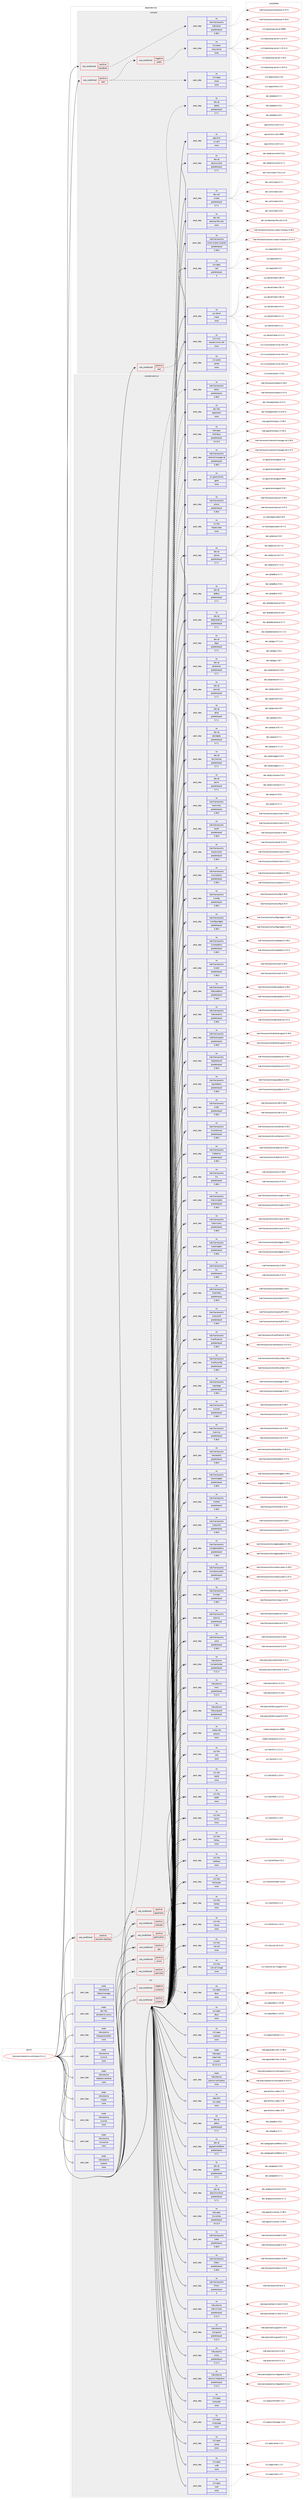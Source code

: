 digraph prolog {

# *************
# Graph options
# *************

newrank=true;
concentrate=true;
compound=true;
graph [rankdir=LR,fontname=Helvetica,fontsize=10,ranksep=1.5];#, ranksep=2.5, nodesep=0.2];
edge  [arrowhead=vee];
node  [fontname=Helvetica,fontsize=10];

# **********
# The ebuild
# **********

subgraph cluster_leftcol {
color=gray;
rank=same;
label=<<i>ebuild</i>>;
id [label="kde-plasma/plasma-workspace-5.11.3", color=red, width=4, href="../kde-plasma/plasma-workspace-5.11.3.svg"];
}

# ****************
# The dependencies
# ****************

subgraph cluster_midcol {
color=gray;
label=<<i>dependencies</i>>;
subgraph cluster_compile {
fillcolor="#eeeeee";
style=filled;
label=<<i>compile</i>>;
subgraph cond84629 {
dependency338044 [label=<<TABLE BORDER="0" CELLBORDER="1" CELLSPACING="0" CELLPADDING="4"><TR><TD ROWSPAN="3" CELLPADDING="10">use_conditional</TD></TR><TR><TD>positive</TD></TR><TR><TD>handbook</TD></TR></TABLE>>, shape=none, color=red];
subgraph pack248391 {
dependency338045 [label=<<TABLE BORDER="0" CELLBORDER="1" CELLSPACING="0" CELLPADDING="4" WIDTH="220"><TR><TD ROWSPAN="6" CELLPADDING="30">pack_dep</TD></TR><TR><TD WIDTH="110">no</TD></TR><TR><TD>kde-frameworks</TD></TR><TR><TD>kdoctools</TD></TR><TR><TD>greaterequal</TD></TR><TR><TD>5.38.0</TD></TR></TABLE>>, shape=none, color=blue];
}
dependency338044:e -> dependency338045:w [weight=20,style="dashed",arrowhead="vee"];
}
id:e -> dependency338044:w [weight=20,style="solid",arrowhead="vee"];
subgraph cond84630 {
dependency338046 [label=<<TABLE BORDER="0" CELLBORDER="1" CELLSPACING="0" CELLPADDING="4"><TR><TD ROWSPAN="3" CELLPADDING="10">use_conditional</TD></TR><TR><TD>positive</TD></TR><TR><TD>test</TD></TR></TABLE>>, shape=none, color=red];
subgraph cond84631 {
dependency338047 [label=<<TABLE BORDER="0" CELLBORDER="1" CELLSPACING="0" CELLPADDING="4"><TR><TD ROWSPAN="3" CELLPADDING="10">use_conditional</TD></TR><TR><TD>negative</TD></TR><TR><TD>prefix</TD></TR></TABLE>>, shape=none, color=red];
subgraph pack248392 {
dependency338048 [label=<<TABLE BORDER="0" CELLBORDER="1" CELLSPACING="0" CELLPADDING="4" WIDTH="220"><TR><TD ROWSPAN="6" CELLPADDING="30">pack_dep</TD></TR><TR><TD WIDTH="110">no</TD></TR><TR><TD>x11-base</TD></TR><TR><TD>xorg-server</TD></TR><TR><TD>none</TD></TR><TR><TD></TD></TR></TABLE>>, shape=none, color=blue];
}
dependency338047:e -> dependency338048:w [weight=20,style="dashed",arrowhead="vee"];
}
dependency338046:e -> dependency338047:w [weight=20,style="dashed",arrowhead="vee"];
subgraph pack248393 {
dependency338049 [label=<<TABLE BORDER="0" CELLBORDER="1" CELLSPACING="0" CELLPADDING="4" WIDTH="220"><TR><TD ROWSPAN="6" CELLPADDING="30">pack_dep</TD></TR><TR><TD WIDTH="110">no</TD></TR><TR><TD>x11-apps</TD></TR><TR><TD>xhost</TD></TR><TR><TD>none</TD></TR><TR><TD></TD></TR></TABLE>>, shape=none, color=blue];
}
dependency338046:e -> dependency338049:w [weight=20,style="dashed",arrowhead="vee"];
}
id:e -> dependency338046:w [weight=20,style="solid",arrowhead="vee"];
subgraph cond84632 {
dependency338050 [label=<<TABLE BORDER="0" CELLBORDER="1" CELLSPACING="0" CELLPADDING="4"><TR><TD ROWSPAN="3" CELLPADDING="10">use_conditional</TD></TR><TR><TD>positive</TD></TR><TR><TD>test</TD></TR></TABLE>>, shape=none, color=red];
subgraph pack248394 {
dependency338051 [label=<<TABLE BORDER="0" CELLBORDER="1" CELLSPACING="0" CELLPADDING="4" WIDTH="220"><TR><TD ROWSPAN="6" CELLPADDING="30">pack_dep</TD></TR><TR><TD WIDTH="110">no</TD></TR><TR><TD>dev-qt</TD></TR><TR><TD>qttest</TD></TR><TR><TD>greaterequal</TD></TR><TR><TD>5.7.1</TD></TR></TABLE>>, shape=none, color=blue];
}
dependency338050:e -> dependency338051:w [weight=20,style="dashed",arrowhead="vee"];
}
id:e -> dependency338050:w [weight=20,style="solid",arrowhead="vee"];
subgraph pack248395 {
dependency338052 [label=<<TABLE BORDER="0" CELLBORDER="1" CELLSPACING="0" CELLPADDING="4" WIDTH="220"><TR><TD ROWSPAN="6" CELLPADDING="30">pack_dep</TD></TR><TR><TD WIDTH="110">no</TD></TR><TR><TD>app-arch</TD></TR><TR><TD>xz-utils</TD></TR><TR><TD>none</TD></TR><TR><TD></TD></TR></TABLE>>, shape=none, color=blue];
}
id:e -> dependency338052:w [weight=20,style="solid",arrowhead="vee"];
subgraph pack248396 {
dependency338053 [label=<<TABLE BORDER="0" CELLBORDER="1" CELLSPACING="0" CELLPADDING="4" WIDTH="220"><TR><TD ROWSPAN="6" CELLPADDING="30">pack_dep</TD></TR><TR><TD WIDTH="110">no</TD></TR><TR><TD>dev-qt</TD></TR><TR><TD>qtconcurrent</TD></TR><TR><TD>greaterequal</TD></TR><TR><TD>5.7.1</TD></TR></TABLE>>, shape=none, color=blue];
}
id:e -> dependency338053:w [weight=20,style="solid",arrowhead="vee"];
subgraph pack248397 {
dependency338054 [label=<<TABLE BORDER="0" CELLBORDER="1" CELLSPACING="0" CELLPADDING="4" WIDTH="220"><TR><TD ROWSPAN="6" CELLPADDING="30">pack_dep</TD></TR><TR><TD WIDTH="110">no</TD></TR><TR><TD>dev-util</TD></TR><TR><TD>cmake</TD></TR><TR><TD>greaterequal</TD></TR><TR><TD>3.7.2</TD></TR></TABLE>>, shape=none, color=blue];
}
id:e -> dependency338054:w [weight=20,style="solid",arrowhead="vee"];
subgraph pack248398 {
dependency338055 [label=<<TABLE BORDER="0" CELLBORDER="1" CELLSPACING="0" CELLPADDING="4" WIDTH="220"><TR><TD ROWSPAN="6" CELLPADDING="30">pack_dep</TD></TR><TR><TD WIDTH="110">no</TD></TR><TR><TD>dev-util</TD></TR><TR><TD>desktop-file-utils</TD></TR><TR><TD>none</TD></TR><TR><TD></TD></TR></TABLE>>, shape=none, color=blue];
}
id:e -> dependency338055:w [weight=20,style="solid",arrowhead="vee"];
subgraph pack248399 {
dependency338056 [label=<<TABLE BORDER="0" CELLBORDER="1" CELLSPACING="0" CELLPADDING="4" WIDTH="220"><TR><TD ROWSPAN="6" CELLPADDING="30">pack_dep</TD></TR><TR><TD WIDTH="110">no</TD></TR><TR><TD>kde-frameworks</TD></TR><TR><TD>extra-cmake-modules</TD></TR><TR><TD>greaterequal</TD></TR><TR><TD>5.38.0</TD></TR></TABLE>>, shape=none, color=blue];
}
id:e -> dependency338056:w [weight=20,style="solid",arrowhead="vee"];
subgraph pack248400 {
dependency338057 [label=<<TABLE BORDER="0" CELLBORDER="1" CELLSPACING="0" CELLPADDING="4" WIDTH="220"><TR><TD ROWSPAN="6" CELLPADDING="30">pack_dep</TD></TR><TR><TD WIDTH="110">no</TD></TR><TR><TD>sys-apps</TD></TR><TR><TD>sed</TD></TR><TR><TD>greaterequal</TD></TR><TR><TD>4</TD></TR></TABLE>>, shape=none, color=blue];
}
id:e -> dependency338057:w [weight=20,style="solid",arrowhead="vee"];
subgraph pack248401 {
dependency338058 [label=<<TABLE BORDER="0" CELLBORDER="1" CELLSPACING="0" CELLPADDING="4" WIDTH="220"><TR><TD ROWSPAN="6" CELLPADDING="30">pack_dep</TD></TR><TR><TD WIDTH="110">no</TD></TR><TR><TD>sys-devel</TD></TR><TR><TD>make</TD></TR><TR><TD>none</TD></TR><TR><TD></TD></TR></TABLE>>, shape=none, color=blue];
}
id:e -> dependency338058:w [weight=20,style="solid",arrowhead="vee"];
subgraph pack248402 {
dependency338059 [label=<<TABLE BORDER="0" CELLBORDER="1" CELLSPACING="0" CELLPADDING="4" WIDTH="220"><TR><TD ROWSPAN="6" CELLPADDING="30">pack_dep</TD></TR><TR><TD WIDTH="110">no</TD></TR><TR><TD>x11-misc</TD></TR><TR><TD>shared-mime-info</TD></TR><TR><TD>none</TD></TR><TR><TD></TD></TR></TABLE>>, shape=none, color=blue];
}
id:e -> dependency338059:w [weight=20,style="solid",arrowhead="vee"];
subgraph pack248403 {
dependency338060 [label=<<TABLE BORDER="0" CELLBORDER="1" CELLSPACING="0" CELLPADDING="4" WIDTH="220"><TR><TD ROWSPAN="6" CELLPADDING="30">pack_dep</TD></TR><TR><TD WIDTH="110">no</TD></TR><TR><TD>x11-proto</TD></TR><TR><TD>xproto</TD></TR><TR><TD>none</TD></TR><TR><TD></TD></TR></TABLE>>, shape=none, color=blue];
}
id:e -> dependency338060:w [weight=20,style="solid",arrowhead="vee"];
}
subgraph cluster_compileandrun {
fillcolor="#eeeeee";
style=filled;
label=<<i>compile and run</i>>;
subgraph cond84633 {
dependency338061 [label=<<TABLE BORDER="0" CELLBORDER="1" CELLSPACING="0" CELLPADDING="4"><TR><TD ROWSPAN="3" CELLPADDING="10">use_conditional</TD></TR><TR><TD>positive</TD></TR><TR><TD>appstream</TD></TR></TABLE>>, shape=none, color=red];
subgraph pack248404 {
dependency338062 [label=<<TABLE BORDER="0" CELLBORDER="1" CELLSPACING="0" CELLPADDING="4" WIDTH="220"><TR><TD ROWSPAN="6" CELLPADDING="30">pack_dep</TD></TR><TR><TD WIDTH="110">no</TD></TR><TR><TD>dev-libs</TD></TR><TR><TD>appstream</TD></TR><TR><TD>none</TD></TR><TR><TD></TD></TR></TABLE>>, shape=none, color=blue];
}
dependency338061:e -> dependency338062:w [weight=20,style="dashed",arrowhead="vee"];
}
id:e -> dependency338061:w [weight=20,style="solid",arrowhead="odotvee"];
subgraph cond84634 {
dependency338063 [label=<<TABLE BORDER="0" CELLBORDER="1" CELLSPACING="0" CELLPADDING="4"><TR><TD ROWSPAN="3" CELLPADDING="10">use_conditional</TD></TR><TR><TD>positive</TD></TR><TR><TD>calendar</TD></TR></TABLE>>, shape=none, color=red];
subgraph pack248405 {
dependency338064 [label=<<TABLE BORDER="0" CELLBORDER="1" CELLSPACING="0" CELLPADDING="4" WIDTH="220"><TR><TD ROWSPAN="6" CELLPADDING="30">pack_dep</TD></TR><TR><TD WIDTH="110">no</TD></TR><TR><TD>kde-apps</TD></TR><TR><TD>kholidays</TD></TR><TR><TD>greaterequal</TD></TR><TR><TD>14.12.0</TD></TR></TABLE>>, shape=none, color=blue];
}
dependency338063:e -> dependency338064:w [weight=20,style="dashed",arrowhead="vee"];
}
id:e -> dependency338063:w [weight=20,style="solid",arrowhead="odotvee"];
subgraph cond84635 {
dependency338065 [label=<<TABLE BORDER="0" CELLBORDER="1" CELLSPACING="0" CELLPADDING="4"><TR><TD ROWSPAN="3" CELLPADDING="10">use_conditional</TD></TR><TR><TD>positive</TD></TR><TR><TD>geolocation</TD></TR></TABLE>>, shape=none, color=red];
subgraph pack248406 {
dependency338066 [label=<<TABLE BORDER="0" CELLBORDER="1" CELLSPACING="0" CELLPADDING="4" WIDTH="220"><TR><TD ROWSPAN="6" CELLPADDING="30">pack_dep</TD></TR><TR><TD WIDTH="110">no</TD></TR><TR><TD>kde-frameworks</TD></TR><TR><TD>networkmanager-qt</TD></TR><TR><TD>greaterequal</TD></TR><TR><TD>5.38.0</TD></TR></TABLE>>, shape=none, color=blue];
}
dependency338065:e -> dependency338066:w [weight=20,style="dashed",arrowhead="vee"];
}
id:e -> dependency338065:w [weight=20,style="solid",arrowhead="odotvee"];
subgraph cond84636 {
dependency338067 [label=<<TABLE BORDER="0" CELLBORDER="1" CELLSPACING="0" CELLPADDING="4"><TR><TD ROWSPAN="3" CELLPADDING="10">use_conditional</TD></TR><TR><TD>positive</TD></TR><TR><TD>gps</TD></TR></TABLE>>, shape=none, color=red];
subgraph pack248407 {
dependency338068 [label=<<TABLE BORDER="0" CELLBORDER="1" CELLSPACING="0" CELLPADDING="4" WIDTH="220"><TR><TD ROWSPAN="6" CELLPADDING="30">pack_dep</TD></TR><TR><TD WIDTH="110">no</TD></TR><TR><TD>sci-geosciences</TD></TR><TR><TD>gpsd</TD></TR><TR><TD>none</TD></TR><TR><TD></TD></TR></TABLE>>, shape=none, color=blue];
}
dependency338067:e -> dependency338068:w [weight=20,style="dashed",arrowhead="vee"];
}
id:e -> dependency338067:w [weight=20,style="solid",arrowhead="odotvee"];
subgraph cond84637 {
dependency338069 [label=<<TABLE BORDER="0" CELLBORDER="1" CELLSPACING="0" CELLPADDING="4"><TR><TD ROWSPAN="3" CELLPADDING="10">use_conditional</TD></TR><TR><TD>positive</TD></TR><TR><TD>prison</TD></TR></TABLE>>, shape=none, color=red];
subgraph pack248408 {
dependency338070 [label=<<TABLE BORDER="0" CELLBORDER="1" CELLSPACING="0" CELLPADDING="4" WIDTH="220"><TR><TD ROWSPAN="6" CELLPADDING="30">pack_dep</TD></TR><TR><TD WIDTH="110">no</TD></TR><TR><TD>kde-frameworks</TD></TR><TR><TD>prison</TD></TR><TR><TD>greaterequal</TD></TR><TR><TD>5.38.0</TD></TR></TABLE>>, shape=none, color=blue];
}
dependency338069:e -> dependency338070:w [weight=20,style="dashed",arrowhead="vee"];
}
id:e -> dependency338069:w [weight=20,style="solid",arrowhead="odotvee"];
subgraph cond84638 {
dependency338071 [label=<<TABLE BORDER="0" CELLBORDER="1" CELLSPACING="0" CELLPADDING="4"><TR><TD ROWSPAN="3" CELLPADDING="10">use_conditional</TD></TR><TR><TD>positive</TD></TR><TR><TD>qalculate</TD></TR></TABLE>>, shape=none, color=red];
subgraph pack248409 {
dependency338072 [label=<<TABLE BORDER="0" CELLBORDER="1" CELLSPACING="0" CELLPADDING="4" WIDTH="220"><TR><TD ROWSPAN="6" CELLPADDING="30">pack_dep</TD></TR><TR><TD WIDTH="110">no</TD></TR><TR><TD>sci-libs</TD></TR><TR><TD>libqalculate</TD></TR><TR><TD>none</TD></TR><TR><TD></TD></TR></TABLE>>, shape=none, color=blue];
}
dependency338071:e -> dependency338072:w [weight=20,style="dashed",arrowhead="vee"];
}
id:e -> dependency338071:w [weight=20,style="solid",arrowhead="odotvee"];
subgraph cond84639 {
dependency338073 [label=<<TABLE BORDER="0" CELLBORDER="1" CELLSPACING="0" CELLPADDING="4"><TR><TD ROWSPAN="3" CELLPADDING="10">use_conditional</TD></TR><TR><TD>positive</TD></TR><TR><TD>semantic-desktop</TD></TR></TABLE>>, shape=none, color=red];
subgraph pack248410 {
dependency338074 [label=<<TABLE BORDER="0" CELLBORDER="1" CELLSPACING="0" CELLPADDING="4" WIDTH="220"><TR><TD ROWSPAN="6" CELLPADDING="30">pack_dep</TD></TR><TR><TD WIDTH="110">no</TD></TR><TR><TD>kde-frameworks</TD></TR><TR><TD>baloo</TD></TR><TR><TD>greaterequal</TD></TR><TR><TD>5.38.0</TD></TR></TABLE>>, shape=none, color=blue];
}
dependency338073:e -> dependency338074:w [weight=20,style="dashed",arrowhead="vee"];
}
id:e -> dependency338073:w [weight=20,style="solid",arrowhead="odotvee"];
subgraph pack248411 {
dependency338075 [label=<<TABLE BORDER="0" CELLBORDER="1" CELLSPACING="0" CELLPADDING="4" WIDTH="220"><TR><TD ROWSPAN="6" CELLPADDING="30">pack_dep</TD></TR><TR><TD WIDTH="110">no</TD></TR><TR><TD>dev-qt</TD></TR><TR><TD>qtcore</TD></TR><TR><TD>greaterequal</TD></TR><TR><TD>5.7.1</TD></TR></TABLE>>, shape=none, color=blue];
}
id:e -> dependency338075:w [weight=20,style="solid",arrowhead="odotvee"];
subgraph pack248412 {
dependency338076 [label=<<TABLE BORDER="0" CELLBORDER="1" CELLSPACING="0" CELLPADDING="4" WIDTH="220"><TR><TD ROWSPAN="6" CELLPADDING="30">pack_dep</TD></TR><TR><TD WIDTH="110">no</TD></TR><TR><TD>dev-qt</TD></TR><TR><TD>qtdbus</TD></TR><TR><TD>greaterequal</TD></TR><TR><TD>5.7.1</TD></TR></TABLE>>, shape=none, color=blue];
}
id:e -> dependency338076:w [weight=20,style="solid",arrowhead="odotvee"];
subgraph pack248413 {
dependency338077 [label=<<TABLE BORDER="0" CELLBORDER="1" CELLSPACING="0" CELLPADDING="4" WIDTH="220"><TR><TD ROWSPAN="6" CELLPADDING="30">pack_dep</TD></TR><TR><TD WIDTH="110">no</TD></TR><TR><TD>dev-qt</TD></TR><TR><TD>qtdeclarative</TD></TR><TR><TD>greaterequal</TD></TR><TR><TD>5.7.1</TD></TR></TABLE>>, shape=none, color=blue];
}
id:e -> dependency338077:w [weight=20,style="solid",arrowhead="odotvee"];
subgraph pack248414 {
dependency338078 [label=<<TABLE BORDER="0" CELLBORDER="1" CELLSPACING="0" CELLPADDING="4" WIDTH="220"><TR><TD ROWSPAN="6" CELLPADDING="30">pack_dep</TD></TR><TR><TD WIDTH="110">no</TD></TR><TR><TD>dev-qt</TD></TR><TR><TD>qtgui</TD></TR><TR><TD>greaterequal</TD></TR><TR><TD>5.7.1</TD></TR></TABLE>>, shape=none, color=blue];
}
id:e -> dependency338078:w [weight=20,style="solid",arrowhead="odotvee"];
subgraph pack248415 {
dependency338079 [label=<<TABLE BORDER="0" CELLBORDER="1" CELLSPACING="0" CELLPADDING="4" WIDTH="220"><TR><TD ROWSPAN="6" CELLPADDING="30">pack_dep</TD></TR><TR><TD WIDTH="110">no</TD></TR><TR><TD>dev-qt</TD></TR><TR><TD>qtnetwork</TD></TR><TR><TD>greaterequal</TD></TR><TR><TD>5.7.1</TD></TR></TABLE>>, shape=none, color=blue];
}
id:e -> dependency338079:w [weight=20,style="solid",arrowhead="odotvee"];
subgraph pack248416 {
dependency338080 [label=<<TABLE BORDER="0" CELLBORDER="1" CELLSPACING="0" CELLPADDING="4" WIDTH="220"><TR><TD ROWSPAN="6" CELLPADDING="30">pack_dep</TD></TR><TR><TD WIDTH="110">no</TD></TR><TR><TD>dev-qt</TD></TR><TR><TD>qtscript</TD></TR><TR><TD>greaterequal</TD></TR><TR><TD>5.7.1</TD></TR></TABLE>>, shape=none, color=blue];
}
id:e -> dependency338080:w [weight=20,style="solid",arrowhead="odotvee"];
subgraph pack248417 {
dependency338081 [label=<<TABLE BORDER="0" CELLBORDER="1" CELLSPACING="0" CELLPADDING="4" WIDTH="220"><TR><TD ROWSPAN="6" CELLPADDING="30">pack_dep</TD></TR><TR><TD WIDTH="110">no</TD></TR><TR><TD>dev-qt</TD></TR><TR><TD>qtsql</TD></TR><TR><TD>greaterequal</TD></TR><TR><TD>5.7.1</TD></TR></TABLE>>, shape=none, color=blue];
}
id:e -> dependency338081:w [weight=20,style="solid",arrowhead="odotvee"];
subgraph pack248418 {
dependency338082 [label=<<TABLE BORDER="0" CELLBORDER="1" CELLSPACING="0" CELLPADDING="4" WIDTH="220"><TR><TD ROWSPAN="6" CELLPADDING="30">pack_dep</TD></TR><TR><TD WIDTH="110">no</TD></TR><TR><TD>dev-qt</TD></TR><TR><TD>qtwidgets</TD></TR><TR><TD>greaterequal</TD></TR><TR><TD>5.7.1</TD></TR></TABLE>>, shape=none, color=blue];
}
id:e -> dependency338082:w [weight=20,style="solid",arrowhead="odotvee"];
subgraph pack248419 {
dependency338083 [label=<<TABLE BORDER="0" CELLBORDER="1" CELLSPACING="0" CELLPADDING="4" WIDTH="220"><TR><TD ROWSPAN="6" CELLPADDING="30">pack_dep</TD></TR><TR><TD WIDTH="110">no</TD></TR><TR><TD>dev-qt</TD></TR><TR><TD>qtx11extras</TD></TR><TR><TD>greaterequal</TD></TR><TR><TD>5.7.1</TD></TR></TABLE>>, shape=none, color=blue];
}
id:e -> dependency338083:w [weight=20,style="solid",arrowhead="odotvee"];
subgraph pack248420 {
dependency338084 [label=<<TABLE BORDER="0" CELLBORDER="1" CELLSPACING="0" CELLPADDING="4" WIDTH="220"><TR><TD ROWSPAN="6" CELLPADDING="30">pack_dep</TD></TR><TR><TD WIDTH="110">no</TD></TR><TR><TD>dev-qt</TD></TR><TR><TD>qtxml</TD></TR><TR><TD>greaterequal</TD></TR><TR><TD>5.7.1</TD></TR></TABLE>>, shape=none, color=blue];
}
id:e -> dependency338084:w [weight=20,style="solid",arrowhead="odotvee"];
subgraph pack248421 {
dependency338085 [label=<<TABLE BORDER="0" CELLBORDER="1" CELLSPACING="0" CELLPADDING="4" WIDTH="220"><TR><TD ROWSPAN="6" CELLPADDING="30">pack_dep</TD></TR><TR><TD WIDTH="110">no</TD></TR><TR><TD>kde-frameworks</TD></TR><TR><TD>kactivities</TD></TR><TR><TD>greaterequal</TD></TR><TR><TD>5.38.0</TD></TR></TABLE>>, shape=none, color=blue];
}
id:e -> dependency338085:w [weight=20,style="solid",arrowhead="odotvee"];
subgraph pack248422 {
dependency338086 [label=<<TABLE BORDER="0" CELLBORDER="1" CELLSPACING="0" CELLPADDING="4" WIDTH="220"><TR><TD ROWSPAN="6" CELLPADDING="30">pack_dep</TD></TR><TR><TD WIDTH="110">no</TD></TR><TR><TD>kde-frameworks</TD></TR><TR><TD>kauth</TD></TR><TR><TD>greaterequal</TD></TR><TR><TD>5.38.0</TD></TR></TABLE>>, shape=none, color=blue];
}
id:e -> dependency338086:w [weight=20,style="solid",arrowhead="odotvee"];
subgraph pack248423 {
dependency338087 [label=<<TABLE BORDER="0" CELLBORDER="1" CELLSPACING="0" CELLPADDING="4" WIDTH="220"><TR><TD ROWSPAN="6" CELLPADDING="30">pack_dep</TD></TR><TR><TD WIDTH="110">no</TD></TR><TR><TD>kde-frameworks</TD></TR><TR><TD>kbookmarks</TD></TR><TR><TD>greaterequal</TD></TR><TR><TD>5.38.0</TD></TR></TABLE>>, shape=none, color=blue];
}
id:e -> dependency338087:w [weight=20,style="solid",arrowhead="odotvee"];
subgraph pack248424 {
dependency338088 [label=<<TABLE BORDER="0" CELLBORDER="1" CELLSPACING="0" CELLPADDING="4" WIDTH="220"><TR><TD ROWSPAN="6" CELLPADDING="30">pack_dep</TD></TR><TR><TD WIDTH="110">no</TD></TR><TR><TD>kde-frameworks</TD></TR><TR><TD>kcompletion</TD></TR><TR><TD>greaterequal</TD></TR><TR><TD>5.38.0</TD></TR></TABLE>>, shape=none, color=blue];
}
id:e -> dependency338088:w [weight=20,style="solid",arrowhead="odotvee"];
subgraph pack248425 {
dependency338089 [label=<<TABLE BORDER="0" CELLBORDER="1" CELLSPACING="0" CELLPADDING="4" WIDTH="220"><TR><TD ROWSPAN="6" CELLPADDING="30">pack_dep</TD></TR><TR><TD WIDTH="110">no</TD></TR><TR><TD>kde-frameworks</TD></TR><TR><TD>kconfig</TD></TR><TR><TD>greaterequal</TD></TR><TR><TD>5.38.0</TD></TR></TABLE>>, shape=none, color=blue];
}
id:e -> dependency338089:w [weight=20,style="solid",arrowhead="odotvee"];
subgraph pack248426 {
dependency338090 [label=<<TABLE BORDER="0" CELLBORDER="1" CELLSPACING="0" CELLPADDING="4" WIDTH="220"><TR><TD ROWSPAN="6" CELLPADDING="30">pack_dep</TD></TR><TR><TD WIDTH="110">no</TD></TR><TR><TD>kde-frameworks</TD></TR><TR><TD>kconfigwidgets</TD></TR><TR><TD>greaterequal</TD></TR><TR><TD>5.38.0</TD></TR></TABLE>>, shape=none, color=blue];
}
id:e -> dependency338090:w [weight=20,style="solid",arrowhead="odotvee"];
subgraph pack248427 {
dependency338091 [label=<<TABLE BORDER="0" CELLBORDER="1" CELLSPACING="0" CELLPADDING="4" WIDTH="220"><TR><TD ROWSPAN="6" CELLPADDING="30">pack_dep</TD></TR><TR><TD WIDTH="110">no</TD></TR><TR><TD>kde-frameworks</TD></TR><TR><TD>kcoreaddons</TD></TR><TR><TD>greaterequal</TD></TR><TR><TD>5.38.0</TD></TR></TABLE>>, shape=none, color=blue];
}
id:e -> dependency338091:w [weight=20,style="solid",arrowhead="odotvee"];
subgraph pack248428 {
dependency338092 [label=<<TABLE BORDER="0" CELLBORDER="1" CELLSPACING="0" CELLPADDING="4" WIDTH="220"><TR><TD ROWSPAN="6" CELLPADDING="30">pack_dep</TD></TR><TR><TD WIDTH="110">no</TD></TR><TR><TD>kde-frameworks</TD></TR><TR><TD>kcrash</TD></TR><TR><TD>greaterequal</TD></TR><TR><TD>5.38.0</TD></TR></TABLE>>, shape=none, color=blue];
}
id:e -> dependency338092:w [weight=20,style="solid",arrowhead="odotvee"];
subgraph pack248429 {
dependency338093 [label=<<TABLE BORDER="0" CELLBORDER="1" CELLSPACING="0" CELLPADDING="4" WIDTH="220"><TR><TD ROWSPAN="6" CELLPADDING="30">pack_dep</TD></TR><TR><TD WIDTH="110">no</TD></TR><TR><TD>kde-frameworks</TD></TR><TR><TD>kdbusaddons</TD></TR><TR><TD>greaterequal</TD></TR><TR><TD>5.38.0</TD></TR></TABLE>>, shape=none, color=blue];
}
id:e -> dependency338093:w [weight=20,style="solid",arrowhead="odotvee"];
subgraph pack248430 {
dependency338094 [label=<<TABLE BORDER="0" CELLBORDER="1" CELLSPACING="0" CELLPADDING="4" WIDTH="220"><TR><TD ROWSPAN="6" CELLPADDING="30">pack_dep</TD></TR><TR><TD WIDTH="110">no</TD></TR><TR><TD>kde-frameworks</TD></TR><TR><TD>kdeclarative</TD></TR><TR><TD>greaterequal</TD></TR><TR><TD>5.38.0</TD></TR></TABLE>>, shape=none, color=blue];
}
id:e -> dependency338094:w [weight=20,style="solid",arrowhead="odotvee"];
subgraph pack248431 {
dependency338095 [label=<<TABLE BORDER="0" CELLBORDER="1" CELLSPACING="0" CELLPADDING="4" WIDTH="220"><TR><TD ROWSPAN="6" CELLPADDING="30">pack_dep</TD></TR><TR><TD WIDTH="110">no</TD></TR><TR><TD>kde-frameworks</TD></TR><TR><TD>kdelibs4support</TD></TR><TR><TD>greaterequal</TD></TR><TR><TD>5.38.0</TD></TR></TABLE>>, shape=none, color=blue];
}
id:e -> dependency338095:w [weight=20,style="solid",arrowhead="odotvee"];
subgraph pack248432 {
dependency338096 [label=<<TABLE BORDER="0" CELLBORDER="1" CELLSPACING="0" CELLPADDING="4" WIDTH="220"><TR><TD ROWSPAN="6" CELLPADDING="30">pack_dep</TD></TR><TR><TD WIDTH="110">no</TD></TR><TR><TD>kde-frameworks</TD></TR><TR><TD>kglobalaccel</TD></TR><TR><TD>greaterequal</TD></TR><TR><TD>5.38.0</TD></TR></TABLE>>, shape=none, color=blue];
}
id:e -> dependency338096:w [weight=20,style="solid",arrowhead="odotvee"];
subgraph pack248433 {
dependency338097 [label=<<TABLE BORDER="0" CELLBORDER="1" CELLSPACING="0" CELLPADDING="4" WIDTH="220"><TR><TD ROWSPAN="6" CELLPADDING="30">pack_dep</TD></TR><TR><TD WIDTH="110">no</TD></TR><TR><TD>kde-frameworks</TD></TR><TR><TD>kguiaddons</TD></TR><TR><TD>greaterequal</TD></TR><TR><TD>5.38.0</TD></TR></TABLE>>, shape=none, color=blue];
}
id:e -> dependency338097:w [weight=20,style="solid",arrowhead="odotvee"];
subgraph pack248434 {
dependency338098 [label=<<TABLE BORDER="0" CELLBORDER="1" CELLSPACING="0" CELLPADDING="4" WIDTH="220"><TR><TD ROWSPAN="6" CELLPADDING="30">pack_dep</TD></TR><TR><TD WIDTH="110">no</TD></TR><TR><TD>kde-frameworks</TD></TR><TR><TD>ki18n</TD></TR><TR><TD>greaterequal</TD></TR><TR><TD>5.38.0</TD></TR></TABLE>>, shape=none, color=blue];
}
id:e -> dependency338098:w [weight=20,style="solid",arrowhead="odotvee"];
subgraph pack248435 {
dependency338099 [label=<<TABLE BORDER="0" CELLBORDER="1" CELLSPACING="0" CELLPADDING="4" WIDTH="220"><TR><TD ROWSPAN="6" CELLPADDING="30">pack_dep</TD></TR><TR><TD WIDTH="110">no</TD></TR><TR><TD>kde-frameworks</TD></TR><TR><TD>kiconthemes</TD></TR><TR><TD>greaterequal</TD></TR><TR><TD>5.38.0</TD></TR></TABLE>>, shape=none, color=blue];
}
id:e -> dependency338099:w [weight=20,style="solid",arrowhead="odotvee"];
subgraph pack248436 {
dependency338100 [label=<<TABLE BORDER="0" CELLBORDER="1" CELLSPACING="0" CELLPADDING="4" WIDTH="220"><TR><TD ROWSPAN="6" CELLPADDING="30">pack_dep</TD></TR><TR><TD WIDTH="110">no</TD></TR><TR><TD>kde-frameworks</TD></TR><TR><TD>kidletime</TD></TR><TR><TD>greaterequal</TD></TR><TR><TD>5.38.0</TD></TR></TABLE>>, shape=none, color=blue];
}
id:e -> dependency338100:w [weight=20,style="solid",arrowhead="odotvee"];
subgraph pack248437 {
dependency338101 [label=<<TABLE BORDER="0" CELLBORDER="1" CELLSPACING="0" CELLPADDING="4" WIDTH="220"><TR><TD ROWSPAN="6" CELLPADDING="30">pack_dep</TD></TR><TR><TD WIDTH="110">no</TD></TR><TR><TD>kde-frameworks</TD></TR><TR><TD>kio</TD></TR><TR><TD>greaterequal</TD></TR><TR><TD>5.38.0</TD></TR></TABLE>>, shape=none, color=blue];
}
id:e -> dependency338101:w [weight=20,style="solid",arrowhead="odotvee"];
subgraph pack248438 {
dependency338102 [label=<<TABLE BORDER="0" CELLBORDER="1" CELLSPACING="0" CELLPADDING="4" WIDTH="220"><TR><TD ROWSPAN="6" CELLPADDING="30">pack_dep</TD></TR><TR><TD WIDTH="110">no</TD></TR><TR><TD>kde-frameworks</TD></TR><TR><TD>kitemmodels</TD></TR><TR><TD>greaterequal</TD></TR><TR><TD>5.38.0</TD></TR></TABLE>>, shape=none, color=blue];
}
id:e -> dependency338102:w [weight=20,style="solid",arrowhead="odotvee"];
subgraph pack248439 {
dependency338103 [label=<<TABLE BORDER="0" CELLBORDER="1" CELLSPACING="0" CELLPADDING="4" WIDTH="220"><TR><TD ROWSPAN="6" CELLPADDING="30">pack_dep</TD></TR><TR><TD WIDTH="110">no</TD></TR><TR><TD>kde-frameworks</TD></TR><TR><TD>kitemviews</TD></TR><TR><TD>greaterequal</TD></TR><TR><TD>5.38.0</TD></TR></TABLE>>, shape=none, color=blue];
}
id:e -> dependency338103:w [weight=20,style="solid",arrowhead="odotvee"];
subgraph pack248440 {
dependency338104 [label=<<TABLE BORDER="0" CELLBORDER="1" CELLSPACING="0" CELLPADDING="4" WIDTH="220"><TR><TD ROWSPAN="6" CELLPADDING="30">pack_dep</TD></TR><TR><TD WIDTH="110">no</TD></TR><TR><TD>kde-frameworks</TD></TR><TR><TD>kjobwidgets</TD></TR><TR><TD>greaterequal</TD></TR><TR><TD>5.38.0</TD></TR></TABLE>>, shape=none, color=blue];
}
id:e -> dependency338104:w [weight=20,style="solid",arrowhead="odotvee"];
subgraph pack248441 {
dependency338105 [label=<<TABLE BORDER="0" CELLBORDER="1" CELLSPACING="0" CELLPADDING="4" WIDTH="220"><TR><TD ROWSPAN="6" CELLPADDING="30">pack_dep</TD></TR><TR><TD WIDTH="110">no</TD></TR><TR><TD>kde-frameworks</TD></TR><TR><TD>kjs</TD></TR><TR><TD>greaterequal</TD></TR><TR><TD>5.38.0</TD></TR></TABLE>>, shape=none, color=blue];
}
id:e -> dependency338105:w [weight=20,style="solid",arrowhead="odotvee"];
subgraph pack248442 {
dependency338106 [label=<<TABLE BORDER="0" CELLBORDER="1" CELLSPACING="0" CELLPADDING="4" WIDTH="220"><TR><TD ROWSPAN="6" CELLPADDING="30">pack_dep</TD></TR><TR><TD WIDTH="110">no</TD></TR><TR><TD>kde-frameworks</TD></TR><TR><TD>kjsembed</TD></TR><TR><TD>greaterequal</TD></TR><TR><TD>5.38.0</TD></TR></TABLE>>, shape=none, color=blue];
}
id:e -> dependency338106:w [weight=20,style="solid",arrowhead="odotvee"];
subgraph pack248443 {
dependency338107 [label=<<TABLE BORDER="0" CELLBORDER="1" CELLSPACING="0" CELLPADDING="4" WIDTH="220"><TR><TD ROWSPAN="6" CELLPADDING="30">pack_dep</TD></TR><TR><TD WIDTH="110">no</TD></TR><TR><TD>kde-frameworks</TD></TR><TR><TD>knewstuff</TD></TR><TR><TD>greaterequal</TD></TR><TR><TD>5.38.0</TD></TR></TABLE>>, shape=none, color=blue];
}
id:e -> dependency338107:w [weight=20,style="solid",arrowhead="odotvee"];
subgraph pack248444 {
dependency338108 [label=<<TABLE BORDER="0" CELLBORDER="1" CELLSPACING="0" CELLPADDING="4" WIDTH="220"><TR><TD ROWSPAN="6" CELLPADDING="30">pack_dep</TD></TR><TR><TD WIDTH="110">no</TD></TR><TR><TD>kde-frameworks</TD></TR><TR><TD>knotifications</TD></TR><TR><TD>greaterequal</TD></TR><TR><TD>5.38.0</TD></TR></TABLE>>, shape=none, color=blue];
}
id:e -> dependency338108:w [weight=20,style="solid",arrowhead="odotvee"];
subgraph pack248445 {
dependency338109 [label=<<TABLE BORDER="0" CELLBORDER="1" CELLSPACING="0" CELLPADDING="4" WIDTH="220"><TR><TD ROWSPAN="6" CELLPADDING="30">pack_dep</TD></TR><TR><TD WIDTH="110">no</TD></TR><TR><TD>kde-frameworks</TD></TR><TR><TD>knotifyconfig</TD></TR><TR><TD>greaterequal</TD></TR><TR><TD>5.38.0</TD></TR></TABLE>>, shape=none, color=blue];
}
id:e -> dependency338109:w [weight=20,style="solid",arrowhead="odotvee"];
subgraph pack248446 {
dependency338110 [label=<<TABLE BORDER="0" CELLBORDER="1" CELLSPACING="0" CELLPADDING="4" WIDTH="220"><TR><TD ROWSPAN="6" CELLPADDING="30">pack_dep</TD></TR><TR><TD WIDTH="110">no</TD></TR><TR><TD>kde-frameworks</TD></TR><TR><TD>kpackage</TD></TR><TR><TD>greaterequal</TD></TR><TR><TD>5.38.0</TD></TR></TABLE>>, shape=none, color=blue];
}
id:e -> dependency338110:w [weight=20,style="solid",arrowhead="odotvee"];
subgraph pack248447 {
dependency338111 [label=<<TABLE BORDER="0" CELLBORDER="1" CELLSPACING="0" CELLPADDING="4" WIDTH="220"><TR><TD ROWSPAN="6" CELLPADDING="30">pack_dep</TD></TR><TR><TD WIDTH="110">no</TD></TR><TR><TD>kde-frameworks</TD></TR><TR><TD>krunner</TD></TR><TR><TD>greaterequal</TD></TR><TR><TD>5.38.0</TD></TR></TABLE>>, shape=none, color=blue];
}
id:e -> dependency338111:w [weight=20,style="solid",arrowhead="odotvee"];
subgraph pack248448 {
dependency338112 [label=<<TABLE BORDER="0" CELLBORDER="1" CELLSPACING="0" CELLPADDING="4" WIDTH="220"><TR><TD ROWSPAN="6" CELLPADDING="30">pack_dep</TD></TR><TR><TD WIDTH="110">no</TD></TR><TR><TD>kde-frameworks</TD></TR><TR><TD>kservice</TD></TR><TR><TD>greaterequal</TD></TR><TR><TD>5.38.0</TD></TR></TABLE>>, shape=none, color=blue];
}
id:e -> dependency338112:w [weight=20,style="solid",arrowhead="odotvee"];
subgraph pack248449 {
dependency338113 [label=<<TABLE BORDER="0" CELLBORDER="1" CELLSPACING="0" CELLPADDING="4" WIDTH="220"><TR><TD ROWSPAN="6" CELLPADDING="30">pack_dep</TD></TR><TR><TD WIDTH="110">no</TD></TR><TR><TD>kde-frameworks</TD></TR><TR><TD>ktexteditor</TD></TR><TR><TD>greaterequal</TD></TR><TR><TD>5.38.0</TD></TR></TABLE>>, shape=none, color=blue];
}
id:e -> dependency338113:w [weight=20,style="solid",arrowhead="odotvee"];
subgraph pack248450 {
dependency338114 [label=<<TABLE BORDER="0" CELLBORDER="1" CELLSPACING="0" CELLPADDING="4" WIDTH="220"><TR><TD ROWSPAN="6" CELLPADDING="30">pack_dep</TD></TR><TR><TD WIDTH="110">no</TD></TR><TR><TD>kde-frameworks</TD></TR><TR><TD>ktextwidgets</TD></TR><TR><TD>greaterequal</TD></TR><TR><TD>5.38.0</TD></TR></TABLE>>, shape=none, color=blue];
}
id:e -> dependency338114:w [weight=20,style="solid",arrowhead="odotvee"];
subgraph pack248451 {
dependency338115 [label=<<TABLE BORDER="0" CELLBORDER="1" CELLSPACING="0" CELLPADDING="4" WIDTH="220"><TR><TD ROWSPAN="6" CELLPADDING="30">pack_dep</TD></TR><TR><TD WIDTH="110">no</TD></TR><TR><TD>kde-frameworks</TD></TR><TR><TD>kwallet</TD></TR><TR><TD>greaterequal</TD></TR><TR><TD>5.38.0</TD></TR></TABLE>>, shape=none, color=blue];
}
id:e -> dependency338115:w [weight=20,style="solid",arrowhead="odotvee"];
subgraph pack248452 {
dependency338116 [label=<<TABLE BORDER="0" CELLBORDER="1" CELLSPACING="0" CELLPADDING="4" WIDTH="220"><TR><TD ROWSPAN="6" CELLPADDING="30">pack_dep</TD></TR><TR><TD WIDTH="110">no</TD></TR><TR><TD>kde-frameworks</TD></TR><TR><TD>kwayland</TD></TR><TR><TD>greaterequal</TD></TR><TR><TD>5.38.0</TD></TR></TABLE>>, shape=none, color=blue];
}
id:e -> dependency338116:w [weight=20,style="solid",arrowhead="odotvee"];
subgraph pack248453 {
dependency338117 [label=<<TABLE BORDER="0" CELLBORDER="1" CELLSPACING="0" CELLPADDING="4" WIDTH="220"><TR><TD ROWSPAN="6" CELLPADDING="30">pack_dep</TD></TR><TR><TD WIDTH="110">no</TD></TR><TR><TD>kde-frameworks</TD></TR><TR><TD>kwidgetsaddons</TD></TR><TR><TD>greaterequal</TD></TR><TR><TD>5.38.0</TD></TR></TABLE>>, shape=none, color=blue];
}
id:e -> dependency338117:w [weight=20,style="solid",arrowhead="odotvee"];
subgraph pack248454 {
dependency338118 [label=<<TABLE BORDER="0" CELLBORDER="1" CELLSPACING="0" CELLPADDING="4" WIDTH="220"><TR><TD ROWSPAN="6" CELLPADDING="30">pack_dep</TD></TR><TR><TD WIDTH="110">no</TD></TR><TR><TD>kde-frameworks</TD></TR><TR><TD>kwindowsystem</TD></TR><TR><TD>greaterequal</TD></TR><TR><TD>5.38.0</TD></TR></TABLE>>, shape=none, color=blue];
}
id:e -> dependency338118:w [weight=20,style="solid",arrowhead="odotvee"];
subgraph pack248455 {
dependency338119 [label=<<TABLE BORDER="0" CELLBORDER="1" CELLSPACING="0" CELLPADDING="4" WIDTH="220"><TR><TD ROWSPAN="6" CELLPADDING="30">pack_dep</TD></TR><TR><TD WIDTH="110">no</TD></TR><TR><TD>kde-frameworks</TD></TR><TR><TD>kxmlgui</TD></TR><TR><TD>greaterequal</TD></TR><TR><TD>5.38.0</TD></TR></TABLE>>, shape=none, color=blue];
}
id:e -> dependency338119:w [weight=20,style="solid",arrowhead="odotvee"];
subgraph pack248456 {
dependency338120 [label=<<TABLE BORDER="0" CELLBORDER="1" CELLSPACING="0" CELLPADDING="4" WIDTH="220"><TR><TD ROWSPAN="6" CELLPADDING="30">pack_dep</TD></TR><TR><TD WIDTH="110">no</TD></TR><TR><TD>kde-frameworks</TD></TR><TR><TD>plasma</TD></TR><TR><TD>greaterequal</TD></TR><TR><TD>5.38.0</TD></TR></TABLE>>, shape=none, color=blue];
}
id:e -> dependency338120:w [weight=20,style="solid",arrowhead="odotvee"];
subgraph pack248457 {
dependency338121 [label=<<TABLE BORDER="0" CELLBORDER="1" CELLSPACING="0" CELLPADDING="4" WIDTH="220"><TR><TD ROWSPAN="6" CELLPADDING="30">pack_dep</TD></TR><TR><TD WIDTH="110">no</TD></TR><TR><TD>kde-frameworks</TD></TR><TR><TD>solid</TD></TR><TR><TD>greaterequal</TD></TR><TR><TD>5.38.0</TD></TR></TABLE>>, shape=none, color=blue];
}
id:e -> dependency338121:w [weight=20,style="solid",arrowhead="odotvee"];
subgraph pack248458 {
dependency338122 [label=<<TABLE BORDER="0" CELLBORDER="1" CELLSPACING="0" CELLPADDING="4" WIDTH="220"><TR><TD ROWSPAN="6" CELLPADDING="30">pack_dep</TD></TR><TR><TD WIDTH="110">no</TD></TR><TR><TD>kde-plasma</TD></TR><TR><TD>kscreenlocker</TD></TR><TR><TD>greaterequal</TD></TR><TR><TD>5.11.3</TD></TR></TABLE>>, shape=none, color=blue];
}
id:e -> dependency338122:w [weight=20,style="solid",arrowhead="odotvee"];
subgraph pack248459 {
dependency338123 [label=<<TABLE BORDER="0" CELLBORDER="1" CELLSPACING="0" CELLPADDING="4" WIDTH="220"><TR><TD ROWSPAN="6" CELLPADDING="30">pack_dep</TD></TR><TR><TD WIDTH="110">no</TD></TR><TR><TD>kde-plasma</TD></TR><TR><TD>kwin</TD></TR><TR><TD>greaterequal</TD></TR><TR><TD>5.11.3</TD></TR></TABLE>>, shape=none, color=blue];
}
id:e -> dependency338123:w [weight=20,style="solid",arrowhead="odotvee"];
subgraph pack248460 {
dependency338124 [label=<<TABLE BORDER="0" CELLBORDER="1" CELLSPACING="0" CELLPADDING="4" WIDTH="220"><TR><TD ROWSPAN="6" CELLPADDING="30">pack_dep</TD></TR><TR><TD WIDTH="110">no</TD></TR><TR><TD>kde-plasma</TD></TR><TR><TD>libksysguard</TD></TR><TR><TD>greaterequal</TD></TR><TR><TD>5.11.3</TD></TR></TABLE>>, shape=none, color=blue];
}
id:e -> dependency338124:w [weight=20,style="solid",arrowhead="odotvee"];
subgraph pack248461 {
dependency338125 [label=<<TABLE BORDER="0" CELLBORDER="1" CELLSPACING="0" CELLPADDING="4" WIDTH="220"><TR><TD ROWSPAN="6" CELLPADDING="30">pack_dep</TD></TR><TR><TD WIDTH="110">no</TD></TR><TR><TD>media-libs</TD></TR><TR><TD>phonon</TD></TR><TR><TD>none</TD></TR><TR><TD></TD></TR></TABLE>>, shape=none, color=blue];
}
id:e -> dependency338125:w [weight=20,style="solid",arrowhead="odotvee"];
subgraph pack248462 {
dependency338126 [label=<<TABLE BORDER="0" CELLBORDER="1" CELLSPACING="0" CELLPADDING="4" WIDTH="220"><TR><TD ROWSPAN="6" CELLPADDING="30">pack_dep</TD></TR><TR><TD WIDTH="110">no</TD></TR><TR><TD>sys-libs</TD></TR><TR><TD>zlib</TD></TR><TR><TD>none</TD></TR><TR><TD></TD></TR></TABLE>>, shape=none, color=blue];
}
id:e -> dependency338126:w [weight=20,style="solid",arrowhead="odotvee"];
subgraph pack248463 {
dependency338127 [label=<<TABLE BORDER="0" CELLBORDER="1" CELLSPACING="0" CELLPADDING="4" WIDTH="220"><TR><TD ROWSPAN="6" CELLPADDING="30">pack_dep</TD></TR><TR><TD WIDTH="110">no</TD></TR><TR><TD>x11-libs</TD></TR><TR><TD>libICE</TD></TR><TR><TD>none</TD></TR><TR><TD></TD></TR></TABLE>>, shape=none, color=blue];
}
id:e -> dependency338127:w [weight=20,style="solid",arrowhead="odotvee"];
subgraph pack248464 {
dependency338128 [label=<<TABLE BORDER="0" CELLBORDER="1" CELLSPACING="0" CELLPADDING="4" WIDTH="220"><TR><TD ROWSPAN="6" CELLPADDING="30">pack_dep</TD></TR><TR><TD WIDTH="110">no</TD></TR><TR><TD>x11-libs</TD></TR><TR><TD>libSM</TD></TR><TR><TD>none</TD></TR><TR><TD></TD></TR></TABLE>>, shape=none, color=blue];
}
id:e -> dependency338128:w [weight=20,style="solid",arrowhead="odotvee"];
subgraph pack248465 {
dependency338129 [label=<<TABLE BORDER="0" CELLBORDER="1" CELLSPACING="0" CELLPADDING="4" WIDTH="220"><TR><TD ROWSPAN="6" CELLPADDING="30">pack_dep</TD></TR><TR><TD WIDTH="110">no</TD></TR><TR><TD>x11-libs</TD></TR><TR><TD>libX11</TD></TR><TR><TD>none</TD></TR><TR><TD></TD></TR></TABLE>>, shape=none, color=blue];
}
id:e -> dependency338129:w [weight=20,style="solid",arrowhead="odotvee"];
subgraph pack248466 {
dependency338130 [label=<<TABLE BORDER="0" CELLBORDER="1" CELLSPACING="0" CELLPADDING="4" WIDTH="220"><TR><TD ROWSPAN="6" CELLPADDING="30">pack_dep</TD></TR><TR><TD WIDTH="110">no</TD></TR><TR><TD>x11-libs</TD></TR><TR><TD>libXau</TD></TR><TR><TD>none</TD></TR><TR><TD></TD></TR></TABLE>>, shape=none, color=blue];
}
id:e -> dependency338130:w [weight=20,style="solid",arrowhead="odotvee"];
subgraph pack248467 {
dependency338131 [label=<<TABLE BORDER="0" CELLBORDER="1" CELLSPACING="0" CELLPADDING="4" WIDTH="220"><TR><TD ROWSPAN="6" CELLPADDING="30">pack_dep</TD></TR><TR><TD WIDTH="110">no</TD></TR><TR><TD>x11-libs</TD></TR><TR><TD>libXfixes</TD></TR><TR><TD>none</TD></TR><TR><TD></TD></TR></TABLE>>, shape=none, color=blue];
}
id:e -> dependency338131:w [weight=20,style="solid",arrowhead="odotvee"];
subgraph pack248468 {
dependency338132 [label=<<TABLE BORDER="0" CELLBORDER="1" CELLSPACING="0" CELLPADDING="4" WIDTH="220"><TR><TD ROWSPAN="6" CELLPADDING="30">pack_dep</TD></TR><TR><TD WIDTH="110">no</TD></TR><TR><TD>x11-libs</TD></TR><TR><TD>libXrender</TD></TR><TR><TD>none</TD></TR><TR><TD></TD></TR></TABLE>>, shape=none, color=blue];
}
id:e -> dependency338132:w [weight=20,style="solid",arrowhead="odotvee"];
subgraph pack248469 {
dependency338133 [label=<<TABLE BORDER="0" CELLBORDER="1" CELLSPACING="0" CELLPADDING="4" WIDTH="220"><TR><TD ROWSPAN="6" CELLPADDING="30">pack_dep</TD></TR><TR><TD WIDTH="110">no</TD></TR><TR><TD>x11-libs</TD></TR><TR><TD>libXtst</TD></TR><TR><TD>none</TD></TR><TR><TD></TD></TR></TABLE>>, shape=none, color=blue];
}
id:e -> dependency338133:w [weight=20,style="solid",arrowhead="odotvee"];
subgraph pack248470 {
dependency338134 [label=<<TABLE BORDER="0" CELLBORDER="1" CELLSPACING="0" CELLPADDING="4" WIDTH="220"><TR><TD ROWSPAN="6" CELLPADDING="30">pack_dep</TD></TR><TR><TD WIDTH="110">no</TD></TR><TR><TD>x11-libs</TD></TR><TR><TD>libxcb</TD></TR><TR><TD>none</TD></TR><TR><TD></TD></TR></TABLE>>, shape=none, color=blue];
}
id:e -> dependency338134:w [weight=20,style="solid",arrowhead="odotvee"];
subgraph pack248471 {
dependency338135 [label=<<TABLE BORDER="0" CELLBORDER="1" CELLSPACING="0" CELLPADDING="4" WIDTH="220"><TR><TD ROWSPAN="6" CELLPADDING="30">pack_dep</TD></TR><TR><TD WIDTH="110">no</TD></TR><TR><TD>x11-libs</TD></TR><TR><TD>xcb-util</TD></TR><TR><TD>none</TD></TR><TR><TD></TD></TR></TABLE>>, shape=none, color=blue];
}
id:e -> dependency338135:w [weight=20,style="solid",arrowhead="odotvee"];
subgraph pack248472 {
dependency338136 [label=<<TABLE BORDER="0" CELLBORDER="1" CELLSPACING="0" CELLPADDING="4" WIDTH="220"><TR><TD ROWSPAN="6" CELLPADDING="30">pack_dep</TD></TR><TR><TD WIDTH="110">no</TD></TR><TR><TD>x11-libs</TD></TR><TR><TD>xcb-util-image</TD></TR><TR><TD>none</TD></TR><TR><TD></TD></TR></TABLE>>, shape=none, color=blue];
}
id:e -> dependency338136:w [weight=20,style="solid",arrowhead="odotvee"];
}
subgraph cluster_run {
fillcolor="#eeeeee";
style=filled;
label=<<i>run</i>>;
subgraph cond84640 {
dependency338137 [label=<<TABLE BORDER="0" CELLBORDER="1" CELLSPACING="0" CELLPADDING="4"><TR><TD ROWSPAN="3" CELLPADDING="10">use_conditional</TD></TR><TR><TD>negative</TD></TR><TR><TD>systemd</TD></TR></TABLE>>, shape=none, color=red];
subgraph pack248473 {
dependency338138 [label=<<TABLE BORDER="0" CELLBORDER="1" CELLSPACING="0" CELLPADDING="4" WIDTH="220"><TR><TD ROWSPAN="6" CELLPADDING="30">pack_dep</TD></TR><TR><TD WIDTH="110">no</TD></TR><TR><TD>sys-apps</TD></TR><TR><TD>dbus</TD></TR><TR><TD>none</TD></TR><TR><TD></TD></TR></TABLE>>, shape=none, color=blue];
}
dependency338137:e -> dependency338138:w [weight=20,style="dashed",arrowhead="vee"];
}
id:e -> dependency338137:w [weight=20,style="solid",arrowhead="odot"];
subgraph cond84641 {
dependency338139 [label=<<TABLE BORDER="0" CELLBORDER="1" CELLSPACING="0" CELLPADDING="4"><TR><TD ROWSPAN="3" CELLPADDING="10">use_conditional</TD></TR><TR><TD>positive</TD></TR><TR><TD>systemd</TD></TR></TABLE>>, shape=none, color=red];
subgraph pack248474 {
dependency338140 [label=<<TABLE BORDER="0" CELLBORDER="1" CELLSPACING="0" CELLPADDING="4" WIDTH="220"><TR><TD ROWSPAN="6" CELLPADDING="30">pack_dep</TD></TR><TR><TD WIDTH="110">no</TD></TR><TR><TD>sys-apps</TD></TR><TR><TD>dbus</TD></TR><TR><TD>none</TD></TR><TR><TD></TD></TR></TABLE>>, shape=none, color=blue];
}
dependency338139:e -> dependency338140:w [weight=20,style="dashed",arrowhead="vee"];
}
id:e -> dependency338139:w [weight=20,style="solid",arrowhead="odot"];
subgraph pack248475 {
dependency338141 [label=<<TABLE BORDER="0" CELLBORDER="1" CELLSPACING="0" CELLPADDING="4" WIDTH="220"><TR><TD ROWSPAN="6" CELLPADDING="30">pack_dep</TD></TR><TR><TD WIDTH="110">no</TD></TR><TR><TD>app-text</TD></TR><TR><TD>iso-codes</TD></TR><TR><TD>none</TD></TR><TR><TD></TD></TR></TABLE>>, shape=none, color=blue];
}
id:e -> dependency338141:w [weight=20,style="solid",arrowhead="odot"];
subgraph pack248476 {
dependency338142 [label=<<TABLE BORDER="0" CELLBORDER="1" CELLSPACING="0" CELLPADDING="4" WIDTH="220"><TR><TD ROWSPAN="6" CELLPADDING="30">pack_dep</TD></TR><TR><TD WIDTH="110">no</TD></TR><TR><TD>dev-qt</TD></TR><TR><TD>qdbus</TD></TR><TR><TD>greaterequal</TD></TR><TR><TD>5.7.1</TD></TR></TABLE>>, shape=none, color=blue];
}
id:e -> dependency338142:w [weight=20,style="solid",arrowhead="odot"];
subgraph pack248477 {
dependency338143 [label=<<TABLE BORDER="0" CELLBORDER="1" CELLSPACING="0" CELLPADDING="4" WIDTH="220"><TR><TD ROWSPAN="6" CELLPADDING="30">pack_dep</TD></TR><TR><TD WIDTH="110">no</TD></TR><TR><TD>dev-qt</TD></TR><TR><TD>qtgraphicaleffects</TD></TR><TR><TD>greaterequal</TD></TR><TR><TD>5.7.1</TD></TR></TABLE>>, shape=none, color=blue];
}
id:e -> dependency338143:w [weight=20,style="solid",arrowhead="odot"];
subgraph pack248478 {
dependency338144 [label=<<TABLE BORDER="0" CELLBORDER="1" CELLSPACING="0" CELLPADDING="4" WIDTH="220"><TR><TD ROWSPAN="6" CELLPADDING="30">pack_dep</TD></TR><TR><TD WIDTH="110">no</TD></TR><TR><TD>dev-qt</TD></TR><TR><TD>qtpaths</TD></TR><TR><TD>greaterequal</TD></TR><TR><TD>5.7.1</TD></TR></TABLE>>, shape=none, color=blue];
}
id:e -> dependency338144:w [weight=20,style="solid",arrowhead="odot"];
subgraph pack248479 {
dependency338145 [label=<<TABLE BORDER="0" CELLBORDER="1" CELLSPACING="0" CELLPADDING="4" WIDTH="220"><TR><TD ROWSPAN="6" CELLPADDING="30">pack_dep</TD></TR><TR><TD WIDTH="110">no</TD></TR><TR><TD>dev-qt</TD></TR><TR><TD>qtquickcontrols</TD></TR><TR><TD>greaterequal</TD></TR><TR><TD>5.7.1</TD></TR></TABLE>>, shape=none, color=blue];
}
id:e -> dependency338145:w [weight=20,style="solid",arrowhead="odot"];
subgraph pack248480 {
dependency338146 [label=<<TABLE BORDER="0" CELLBORDER="1" CELLSPACING="0" CELLPADDING="4" WIDTH="220"><TR><TD ROWSPAN="6" CELLPADDING="30">pack_dep</TD></TR><TR><TD WIDTH="110">no</TD></TR><TR><TD>kde-apps</TD></TR><TR><TD>kio-extras</TD></TR><TR><TD>greaterequal</TD></TR><TR><TD>14.12.0</TD></TR></TABLE>>, shape=none, color=blue];
}
id:e -> dependency338146:w [weight=20,style="solid",arrowhead="odot"];
subgraph pack248481 {
dependency338147 [label=<<TABLE BORDER="0" CELLBORDER="1" CELLSPACING="0" CELLPADDING="4" WIDTH="220"><TR><TD ROWSPAN="6" CELLPADDING="30">pack_dep</TD></TR><TR><TD WIDTH="110">no</TD></TR><TR><TD>kde-frameworks</TD></TR><TR><TD>kded</TD></TR><TR><TD>greaterequal</TD></TR><TR><TD>5.38.0</TD></TR></TABLE>>, shape=none, color=blue];
}
id:e -> dependency338147:w [weight=20,style="solid",arrowhead="odot"];
subgraph pack248482 {
dependency338148 [label=<<TABLE BORDER="0" CELLBORDER="1" CELLSPACING="0" CELLPADDING="4" WIDTH="220"><TR><TD ROWSPAN="6" CELLPADDING="30">pack_dep</TD></TR><TR><TD WIDTH="110">no</TD></TR><TR><TD>kde-frameworks</TD></TR><TR><TD>kdesu</TD></TR><TR><TD>greaterequal</TD></TR><TR><TD>5.38.0</TD></TR></TABLE>>, shape=none, color=blue];
}
id:e -> dependency338148:w [weight=20,style="solid",arrowhead="odot"];
subgraph pack248483 {
dependency338149 [label=<<TABLE BORDER="0" CELLBORDER="1" CELLSPACING="0" CELLPADDING="4" WIDTH="220"><TR><TD ROWSPAN="6" CELLPADDING="30">pack_dep</TD></TR><TR><TD WIDTH="110">no</TD></TR><TR><TD>kde-frameworks</TD></TR><TR><TD>kf-env</TD></TR><TR><TD>greaterequal</TD></TR><TR><TD>4</TD></TR></TABLE>>, shape=none, color=blue];
}
id:e -> dependency338149:w [weight=20,style="solid",arrowhead="odot"];
subgraph pack248484 {
dependency338150 [label=<<TABLE BORDER="0" CELLBORDER="1" CELLSPACING="0" CELLPADDING="4" WIDTH="220"><TR><TD ROWSPAN="6" CELLPADDING="30">pack_dep</TD></TR><TR><TD WIDTH="110">no</TD></TR><TR><TD>kde-plasma</TD></TR><TR><TD>kde-cli-tools</TD></TR><TR><TD>greaterequal</TD></TR><TR><TD>5.11.3</TD></TR></TABLE>>, shape=none, color=blue];
}
id:e -> dependency338150:w [weight=20,style="solid",arrowhead="odot"];
subgraph pack248485 {
dependency338151 [label=<<TABLE BORDER="0" CELLBORDER="1" CELLSPACING="0" CELLPADDING="4" WIDTH="220"><TR><TD ROWSPAN="6" CELLPADDING="30">pack_dep</TD></TR><TR><TD WIDTH="110">no</TD></TR><TR><TD>kde-plasma</TD></TR><TR><TD>ksysguard</TD></TR><TR><TD>greaterequal</TD></TR><TR><TD>5.11.3</TD></TR></TABLE>>, shape=none, color=blue];
}
id:e -> dependency338151:w [weight=20,style="solid",arrowhead="odot"];
subgraph pack248486 {
dependency338152 [label=<<TABLE BORDER="0" CELLBORDER="1" CELLSPACING="0" CELLPADDING="4" WIDTH="220"><TR><TD ROWSPAN="6" CELLPADDING="30">pack_dep</TD></TR><TR><TD WIDTH="110">no</TD></TR><TR><TD>kde-plasma</TD></TR><TR><TD>milou</TD></TR><TR><TD>greaterequal</TD></TR><TR><TD>5.11.3</TD></TR></TABLE>>, shape=none, color=blue];
}
id:e -> dependency338152:w [weight=20,style="solid",arrowhead="odot"];
subgraph pack248487 {
dependency338153 [label=<<TABLE BORDER="0" CELLBORDER="1" CELLSPACING="0" CELLPADDING="4" WIDTH="220"><TR><TD ROWSPAN="6" CELLPADDING="30">pack_dep</TD></TR><TR><TD WIDTH="110">no</TD></TR><TR><TD>kde-plasma</TD></TR><TR><TD>plasma-integration</TD></TR><TR><TD>greaterequal</TD></TR><TR><TD>5.11.3</TD></TR></TABLE>>, shape=none, color=blue];
}
id:e -> dependency338153:w [weight=20,style="solid",arrowhead="odot"];
subgraph pack248488 {
dependency338154 [label=<<TABLE BORDER="0" CELLBORDER="1" CELLSPACING="0" CELLPADDING="4" WIDTH="220"><TR><TD ROWSPAN="6" CELLPADDING="30">pack_dep</TD></TR><TR><TD WIDTH="110">no</TD></TR><TR><TD>x11-apps</TD></TR><TR><TD>mkfontdir</TD></TR><TR><TD>none</TD></TR><TR><TD></TD></TR></TABLE>>, shape=none, color=blue];
}
id:e -> dependency338154:w [weight=20,style="solid",arrowhead="odot"];
subgraph pack248489 {
dependency338155 [label=<<TABLE BORDER="0" CELLBORDER="1" CELLSPACING="0" CELLPADDING="4" WIDTH="220"><TR><TD ROWSPAN="6" CELLPADDING="30">pack_dep</TD></TR><TR><TD WIDTH="110">no</TD></TR><TR><TD>x11-apps</TD></TR><TR><TD>xmessage</TD></TR><TR><TD>none</TD></TR><TR><TD></TD></TR></TABLE>>, shape=none, color=blue];
}
id:e -> dependency338155:w [weight=20,style="solid",arrowhead="odot"];
subgraph pack248490 {
dependency338156 [label=<<TABLE BORDER="0" CELLBORDER="1" CELLSPACING="0" CELLPADDING="4" WIDTH="220"><TR><TD ROWSPAN="6" CELLPADDING="30">pack_dep</TD></TR><TR><TD WIDTH="110">no</TD></TR><TR><TD>x11-apps</TD></TR><TR><TD>xprop</TD></TR><TR><TD>none</TD></TR><TR><TD></TD></TR></TABLE>>, shape=none, color=blue];
}
id:e -> dependency338156:w [weight=20,style="solid",arrowhead="odot"];
subgraph pack248491 {
dependency338157 [label=<<TABLE BORDER="0" CELLBORDER="1" CELLSPACING="0" CELLPADDING="4" WIDTH="220"><TR><TD ROWSPAN="6" CELLPADDING="30">pack_dep</TD></TR><TR><TD WIDTH="110">no</TD></TR><TR><TD>x11-apps</TD></TR><TR><TD>xrdb</TD></TR><TR><TD>none</TD></TR><TR><TD></TD></TR></TABLE>>, shape=none, color=blue];
}
id:e -> dependency338157:w [weight=20,style="solid",arrowhead="odot"];
subgraph pack248492 {
dependency338158 [label=<<TABLE BORDER="0" CELLBORDER="1" CELLSPACING="0" CELLPADDING="4" WIDTH="220"><TR><TD ROWSPAN="6" CELLPADDING="30">pack_dep</TD></TR><TR><TD WIDTH="110">no</TD></TR><TR><TD>x11-apps</TD></TR><TR><TD>xset</TD></TR><TR><TD>none</TD></TR><TR><TD></TD></TR></TABLE>>, shape=none, color=blue];
}
id:e -> dependency338158:w [weight=20,style="solid",arrowhead="odot"];
subgraph pack248493 {
dependency338159 [label=<<TABLE BORDER="0" CELLBORDER="1" CELLSPACING="0" CELLPADDING="4" WIDTH="220"><TR><TD ROWSPAN="6" CELLPADDING="30">pack_dep</TD></TR><TR><TD WIDTH="110">no</TD></TR><TR><TD>x11-apps</TD></TR><TR><TD>xsetroot</TD></TR><TR><TD>none</TD></TR><TR><TD></TD></TR></TABLE>>, shape=none, color=blue];
}
id:e -> dependency338159:w [weight=20,style="solid",arrowhead="odot"];
subgraph pack248494 {
dependency338160 [label=<<TABLE BORDER="0" CELLBORDER="1" CELLSPACING="0" CELLPADDING="4" WIDTH="220"><TR><TD ROWSPAN="6" CELLPADDING="30">pack_dep</TD></TR><TR><TD WIDTH="110">weak</TD></TR><TR><TD>dev-libs</TD></TR><TR><TD>xembed-sni-proxy</TD></TR><TR><TD>none</TD></TR><TR><TD></TD></TR></TABLE>>, shape=none, color=blue];
}
id:e -> dependency338160:w [weight=20,style="solid",arrowhead="odot"];
subgraph pack248495 {
dependency338161 [label=<<TABLE BORDER="0" CELLBORDER="1" CELLSPACING="0" CELLPADDING="4" WIDTH="220"><TR><TD ROWSPAN="6" CELLPADDING="30">pack_dep</TD></TR><TR><TD WIDTH="110">weak</TD></TR><TR><TD>kde-apps</TD></TR><TR><TD>kde4-l10n</TD></TR><TR><TD>smaller</TD></TR><TR><TD>15.12.3-r1</TD></TR></TABLE>>, shape=none, color=blue];
}
id:e -> dependency338161:w [weight=20,style="solid",arrowhead="odot"];
subgraph pack248496 {
dependency338162 [label=<<TABLE BORDER="0" CELLBORDER="1" CELLSPACING="0" CELLPADDING="4" WIDTH="220"><TR><TD ROWSPAN="6" CELLPADDING="30">pack_dep</TD></TR><TR><TD WIDTH="110">weak</TD></TR><TR><TD>kde-plasma</TD></TR><TR><TD>freespacenotifier</TD></TR><TR><TD>none</TD></TR><TR><TD></TD></TR></TABLE>>, shape=none, color=blue];
}
id:e -> dependency338162:w [weight=20,style="solid",arrowhead="odot"];
subgraph pack248497 {
dependency338163 [label=<<TABLE BORDER="0" CELLBORDER="1" CELLSPACING="0" CELLPADDING="4" WIDTH="220"><TR><TD ROWSPAN="6" CELLPADDING="30">pack_dep</TD></TR><TR><TD WIDTH="110">weak</TD></TR><TR><TD>kde-plasma</TD></TR><TR><TD>kcminit</TD></TR><TR><TD>none</TD></TR><TR><TD></TD></TR></TABLE>>, shape=none, color=blue];
}
id:e -> dependency338163:w [weight=20,style="solid",arrowhead="odot"];
subgraph pack248498 {
dependency338164 [label=<<TABLE BORDER="0" CELLBORDER="1" CELLSPACING="0" CELLPADDING="4" WIDTH="220"><TR><TD ROWSPAN="6" CELLPADDING="30">pack_dep</TD></TR><TR><TD WIDTH="110">weak</TD></TR><TR><TD>kde-plasma</TD></TR><TR><TD>kdebase-startkde</TD></TR><TR><TD>none</TD></TR><TR><TD></TD></TR></TABLE>>, shape=none, color=blue];
}
id:e -> dependency338164:w [weight=20,style="solid",arrowhead="odot"];
subgraph pack248499 {
dependency338165 [label=<<TABLE BORDER="0" CELLBORDER="1" CELLSPACING="0" CELLPADDING="4" WIDTH="220"><TR><TD ROWSPAN="6" CELLPADDING="30">pack_dep</TD></TR><TR><TD WIDTH="110">weak</TD></TR><TR><TD>kde-plasma</TD></TR><TR><TD>klipper</TD></TR><TR><TD>none</TD></TR><TR><TD></TD></TR></TABLE>>, shape=none, color=blue];
}
id:e -> dependency338165:w [weight=20,style="solid",arrowhead="odot"];
subgraph pack248500 {
dependency338166 [label=<<TABLE BORDER="0" CELLBORDER="1" CELLSPACING="0" CELLPADDING="4" WIDTH="220"><TR><TD ROWSPAN="6" CELLPADDING="30">pack_dep</TD></TR><TR><TD WIDTH="110">weak</TD></TR><TR><TD>kde-plasma</TD></TR><TR><TD>krunner</TD></TR><TR><TD>none</TD></TR><TR><TD></TD></TR></TABLE>>, shape=none, color=blue];
}
id:e -> dependency338166:w [weight=20,style="solid",arrowhead="odot"];
subgraph pack248501 {
dependency338167 [label=<<TABLE BORDER="0" CELLBORDER="1" CELLSPACING="0" CELLPADDING="4" WIDTH="220"><TR><TD ROWSPAN="6" CELLPADDING="30">pack_dep</TD></TR><TR><TD WIDTH="110">weak</TD></TR><TR><TD>kde-plasma</TD></TR><TR><TD>ksmserver</TD></TR><TR><TD>none</TD></TR><TR><TD></TD></TR></TABLE>>, shape=none, color=blue];
}
id:e -> dependency338167:w [weight=20,style="solid",arrowhead="odot"];
subgraph pack248502 {
dependency338168 [label=<<TABLE BORDER="0" CELLBORDER="1" CELLSPACING="0" CELLPADDING="4" WIDTH="220"><TR><TD ROWSPAN="6" CELLPADDING="30">pack_dep</TD></TR><TR><TD WIDTH="110">weak</TD></TR><TR><TD>kde-plasma</TD></TR><TR><TD>ksplash</TD></TR><TR><TD>none</TD></TR><TR><TD></TD></TR></TABLE>>, shape=none, color=blue];
}
id:e -> dependency338168:w [weight=20,style="solid",arrowhead="odot"];
subgraph pack248503 {
dependency338169 [label=<<TABLE BORDER="0" CELLBORDER="1" CELLSPACING="0" CELLPADDING="4" WIDTH="220"><TR><TD ROWSPAN="6" CELLPADDING="30">pack_dep</TD></TR><TR><TD WIDTH="110">weak</TD></TR><TR><TD>kde-plasma</TD></TR><TR><TD>libtaskmanager</TD></TR><TR><TD>none</TD></TR><TR><TD></TD></TR></TABLE>>, shape=none, color=blue];
}
id:e -> dependency338169:w [weight=20,style="solid",arrowhead="odot"];
subgraph pack248504 {
dependency338170 [label=<<TABLE BORDER="0" CELLBORDER="1" CELLSPACING="0" CELLPADDING="4" WIDTH="220"><TR><TD ROWSPAN="6" CELLPADDING="30">pack_dep</TD></TR><TR><TD WIDTH="110">weak</TD></TR><TR><TD>kde-plasma</TD></TR><TR><TD>plasma-workspace</TD></TR><TR><TD>none</TD></TR><TR><TD></TD></TR></TABLE>>, shape=none, color=blue];
}
id:e -> dependency338170:w [weight=20,style="solid",arrowhead="odot"];
}
}

# **************
# The candidates
# **************

subgraph cluster_choices {
rank=same;
color=gray;
label=<<i>candidates</i>>;

subgraph choice248391 {
color=black;
nodesep=1;
choice1071001014510211497109101119111114107115471071001119911611111110811545534651554648 [label="kde-frameworks/kdoctools-5.37.0", color=red, width=4,href="../kde-frameworks/kdoctools-5.37.0.svg"];
choice1071001014510211497109101119111114107115471071001119911611111110811545534651574648 [label="kde-frameworks/kdoctools-5.39.0", color=red, width=4,href="../kde-frameworks/kdoctools-5.39.0.svg"];
dependency338045:e -> choice1071001014510211497109101119111114107115471071001119911611111110811545534651554648:w [style=dotted,weight="100"];
dependency338045:e -> choice1071001014510211497109101119111114107115471071001119911611111110811545534651574648:w [style=dotted,weight="100"];
}
subgraph choice248392 {
color=black;
nodesep=1;
choice12049494598971151014712011111410345115101114118101114454946495046524511455 [label="x11-base/xorg-server-1.12.4-r7", color=red, width=4,href="../x11-base/xorg-server-1.12.4-r7.svg"];
choice12049494598971151014712011111410345115101114118101114454946495346504511452 [label="x11-base/xorg-server-1.15.2-r4", color=red, width=4,href="../x11-base/xorg-server-1.15.2-r4.svg"];
choice1204949459897115101471201111141034511510111411810111445494649574653 [label="x11-base/xorg-server-1.19.5", color=red, width=4,href="../x11-base/xorg-server-1.19.5.svg"];
choice12049494598971151014712011111410345115101114118101114454946495746534511449 [label="x11-base/xorg-server-1.19.5-r1", color=red, width=4,href="../x11-base/xorg-server-1.19.5-r1.svg"];
choice120494945989711510147120111114103451151011141181011144557575757 [label="x11-base/xorg-server-9999", color=red, width=4,href="../x11-base/xorg-server-9999.svg"];
dependency338048:e -> choice12049494598971151014712011111410345115101114118101114454946495046524511455:w [style=dotted,weight="100"];
dependency338048:e -> choice12049494598971151014712011111410345115101114118101114454946495346504511452:w [style=dotted,weight="100"];
dependency338048:e -> choice1204949459897115101471201111141034511510111411810111445494649574653:w [style=dotted,weight="100"];
dependency338048:e -> choice12049494598971151014712011111410345115101114118101114454946495746534511449:w [style=dotted,weight="100"];
dependency338048:e -> choice120494945989711510147120111114103451151011141181011144557575757:w [style=dotted,weight="100"];
}
subgraph choice248393 {
color=black;
nodesep=1;
choice1204949459711211211547120104111115116454946484654 [label="x11-apps/xhost-1.0.6", color=red, width=4,href="../x11-apps/xhost-1.0.6.svg"];
choice1204949459711211211547120104111115116454946484655 [label="x11-apps/xhost-1.0.7", color=red, width=4,href="../x11-apps/xhost-1.0.7.svg"];
dependency338049:e -> choice1204949459711211211547120104111115116454946484654:w [style=dotted,weight="100"];
dependency338049:e -> choice1204949459711211211547120104111115116454946484655:w [style=dotted,weight="100"];
}
subgraph choice248394 {
color=black;
nodesep=1;
choice1001011184511311647113116116101115116455246564655 [label="dev-qt/qttest-4.8.7", color=red, width=4,href="../dev-qt/qttest-4.8.7.svg"];
choice1001011184511311647113116116101115116455346554649 [label="dev-qt/qttest-5.7.1", color=red, width=4,href="../dev-qt/qttest-5.7.1.svg"];
choice1001011184511311647113116116101115116455346574650 [label="dev-qt/qttest-5.9.2", color=red, width=4,href="../dev-qt/qttest-5.9.2.svg"];
dependency338051:e -> choice1001011184511311647113116116101115116455246564655:w [style=dotted,weight="100"];
dependency338051:e -> choice1001011184511311647113116116101115116455346554649:w [style=dotted,weight="100"];
dependency338051:e -> choice1001011184511311647113116116101115116455346574650:w [style=dotted,weight="100"];
}
subgraph choice248395 {
color=black;
nodesep=1;
choice971121124597114991044712012245117116105108115455346504650 [label="app-arch/xz-utils-5.2.2", color=red, width=4,href="../app-arch/xz-utils-5.2.2.svg"];
choice971121124597114991044712012245117116105108115455346504651 [label="app-arch/xz-utils-5.2.3", color=red, width=4,href="../app-arch/xz-utils-5.2.3.svg"];
choice9711211245971149910447120122451171161051081154557575757 [label="app-arch/xz-utils-9999", color=red, width=4,href="../app-arch/xz-utils-9999.svg"];
dependency338052:e -> choice971121124597114991044712012245117116105108115455346504650:w [style=dotted,weight="100"];
dependency338052:e -> choice971121124597114991044712012245117116105108115455346504651:w [style=dotted,weight="100"];
dependency338052:e -> choice9711211245971149910447120122451171161051081154557575757:w [style=dotted,weight="100"];
}
subgraph choice248396 {
color=black;
nodesep=1;
choice10010111845113116471131169911111099117114114101110116455346554649 [label="dev-qt/qtconcurrent-5.7.1", color=red, width=4,href="../dev-qt/qtconcurrent-5.7.1.svg"];
choice10010111845113116471131169911111099117114114101110116455346574650 [label="dev-qt/qtconcurrent-5.9.2", color=red, width=4,href="../dev-qt/qtconcurrent-5.9.2.svg"];
dependency338053:e -> choice10010111845113116471131169911111099117114114101110116455346554649:w [style=dotted,weight="100"];
dependency338053:e -> choice10010111845113116471131169911111099117114114101110116455346574650:w [style=dotted,weight="100"];
}
subgraph choice248397 {
color=black;
nodesep=1;
choice1001011184511711610510847991099710710145514649484648951149952 [label="dev-util/cmake-3.10.0_rc4", color=red, width=4,href="../dev-util/cmake-3.10.0_rc4.svg"];
choice10010111845117116105108479910997107101455146554650 [label="dev-util/cmake-3.7.2", color=red, width=4,href="../dev-util/cmake-3.7.2.svg"];
choice10010111845117116105108479910997107101455146564650 [label="dev-util/cmake-3.8.2", color=red, width=4,href="../dev-util/cmake-3.8.2.svg"];
choice10010111845117116105108479910997107101455146574652 [label="dev-util/cmake-3.9.4", color=red, width=4,href="../dev-util/cmake-3.9.4.svg"];
choice10010111845117116105108479910997107101455146574653 [label="dev-util/cmake-3.9.5", color=red, width=4,href="../dev-util/cmake-3.9.5.svg"];
dependency338054:e -> choice1001011184511711610510847991099710710145514649484648951149952:w [style=dotted,weight="100"];
dependency338054:e -> choice10010111845117116105108479910997107101455146554650:w [style=dotted,weight="100"];
dependency338054:e -> choice10010111845117116105108479910997107101455146564650:w [style=dotted,weight="100"];
dependency338054:e -> choice10010111845117116105108479910997107101455146574652:w [style=dotted,weight="100"];
dependency338054:e -> choice10010111845117116105108479910997107101455146574653:w [style=dotted,weight="100"];
}
subgraph choice248398 {
color=black;
nodesep=1;
choice100101118451171161051084710010111510711611111245102105108101451171161051081154548465051 [label="dev-util/desktop-file-utils-0.23", color=red, width=4,href="../dev-util/desktop-file-utils-0.23.svg"];
dependency338055:e -> choice100101118451171161051084710010111510711611111245102105108101451171161051081154548465051:w [style=dotted,weight="100"];
}
subgraph choice248399 {
color=black;
nodesep=1;
choice1071001014510211497109101119111114107115471011201161149745991099710710145109111100117108101115455346515546484511449 [label="kde-frameworks/extra-cmake-modules-5.37.0-r1", color=red, width=4,href="../kde-frameworks/extra-cmake-modules-5.37.0-r1.svg"];
choice107100101451021149710910111911111410711547101120116114974599109971071014510911110011710810111545534651574648 [label="kde-frameworks/extra-cmake-modules-5.39.0", color=red, width=4,href="../kde-frameworks/extra-cmake-modules-5.39.0.svg"];
dependency338056:e -> choice1071001014510211497109101119111114107115471011201161149745991099710710145109111100117108101115455346515546484511449:w [style=dotted,weight="100"];
dependency338056:e -> choice107100101451021149710910111911111410711547101120116114974599109971071014510911110011710810111545534651574648:w [style=dotted,weight="100"];
}
subgraph choice248400 {
color=black;
nodesep=1;
choice115121115459711211211547115101100455246504650 [label="sys-apps/sed-4.2.2", color=red, width=4,href="../sys-apps/sed-4.2.2.svg"];
choice115121115459711211211547115101100455246514511449 [label="sys-apps/sed-4.3-r1", color=red, width=4,href="../sys-apps/sed-4.3-r1.svg"];
choice11512111545971121121154711510110045524652 [label="sys-apps/sed-4.4", color=red, width=4,href="../sys-apps/sed-4.4.svg"];
dependency338057:e -> choice115121115459711211211547115101100455246504650:w [style=dotted,weight="100"];
dependency338057:e -> choice115121115459711211211547115101100455246514511449:w [style=dotted,weight="100"];
dependency338057:e -> choice11512111545971121121154711510110045524652:w [style=dotted,weight="100"];
}
subgraph choice248401 {
color=black;
nodesep=1;
choice11512111545100101118101108471099710710145514656484511452 [label="sys-devel/make-3.80-r4", color=red, width=4,href="../sys-devel/make-3.80-r4.svg"];
choice11512111545100101118101108471099710710145514656494511450 [label="sys-devel/make-3.81-r2", color=red, width=4,href="../sys-devel/make-3.81-r2.svg"];
choice11512111545100101118101108471099710710145514656504511452 [label="sys-devel/make-3.82-r4", color=red, width=4,href="../sys-devel/make-3.82-r4.svg"];
choice115121115451001011181011084710997107101455246484511449 [label="sys-devel/make-4.0-r1", color=red, width=4,href="../sys-devel/make-4.0-r1.svg"];
choice115121115451001011181011084710997107101455246494511449 [label="sys-devel/make-4.1-r1", color=red, width=4,href="../sys-devel/make-4.1-r1.svg"];
choice115121115451001011181011084710997107101455246504649 [label="sys-devel/make-4.2.1", color=red, width=4,href="../sys-devel/make-4.2.1.svg"];
choice1151211154510010111810110847109971071014552465046494511449 [label="sys-devel/make-4.2.1-r1", color=red, width=4,href="../sys-devel/make-4.2.1-r1.svg"];
dependency338058:e -> choice11512111545100101118101108471099710710145514656484511452:w [style=dotted,weight="100"];
dependency338058:e -> choice11512111545100101118101108471099710710145514656494511450:w [style=dotted,weight="100"];
dependency338058:e -> choice11512111545100101118101108471099710710145514656504511452:w [style=dotted,weight="100"];
dependency338058:e -> choice115121115451001011181011084710997107101455246484511449:w [style=dotted,weight="100"];
dependency338058:e -> choice115121115451001011181011084710997107101455246494511449:w [style=dotted,weight="100"];
dependency338058:e -> choice115121115451001011181011084710997107101455246504649:w [style=dotted,weight="100"];
dependency338058:e -> choice1151211154510010111810110847109971071014552465046494511449:w [style=dotted,weight="100"];
}
subgraph choice248402 {
color=black;
nodesep=1;
choice120494945109105115994711510497114101100451091051091014510511010211145494652 [label="x11-misc/shared-mime-info-1.4", color=red, width=4,href="../x11-misc/shared-mime-info-1.4.svg"];
choice120494945109105115994711510497114101100451091051091014510511010211145494656 [label="x11-misc/shared-mime-info-1.8", color=red, width=4,href="../x11-misc/shared-mime-info-1.8.svg"];
choice120494945109105115994711510497114101100451091051091014510511010211145494657 [label="x11-misc/shared-mime-info-1.9", color=red, width=4,href="../x11-misc/shared-mime-info-1.9.svg"];
dependency338059:e -> choice120494945109105115994711510497114101100451091051091014510511010211145494652:w [style=dotted,weight="100"];
dependency338059:e -> choice120494945109105115994711510497114101100451091051091014510511010211145494656:w [style=dotted,weight="100"];
dependency338059:e -> choice120494945109105115994711510497114101100451091051091014510511010211145494657:w [style=dotted,weight="100"];
}
subgraph choice248403 {
color=black;
nodesep=1;
choice1204949451121141111161114712011211411111611145554648465149 [label="x11-proto/xproto-7.0.31", color=red, width=4,href="../x11-proto/xproto-7.0.31.svg"];
dependency338060:e -> choice1204949451121141111161114712011211411111611145554648465149:w [style=dotted,weight="100"];
}
subgraph choice248404 {
color=black;
nodesep=1;
choice1001011184510810598115479711211211511611410197109454846494846544511449 [label="dev-libs/appstream-0.10.6-r1", color=red, width=4,href="../dev-libs/appstream-0.10.6-r1.svg"];
choice100101118451081059811547971121121151161141019710945484649494653 [label="dev-libs/appstream-0.11.5", color=red, width=4,href="../dev-libs/appstream-0.11.5.svg"];
dependency338062:e -> choice1001011184510810598115479711211211511611410197109454846494846544511449:w [style=dotted,weight="100"];
dependency338062:e -> choice100101118451081059811547971121121151161141019710945484649494653:w [style=dotted,weight="100"];
}
subgraph choice248405 {
color=black;
nodesep=1;
choice107100101459711211211547107104111108105100971211154549554648524651 [label="kde-apps/kholidays-17.04.3", color=red, width=4,href="../kde-apps/kholidays-17.04.3.svg"];
choice107100101459711211211547107104111108105100971211154549554648564651 [label="kde-apps/kholidays-17.08.3", color=red, width=4,href="../kde-apps/kholidays-17.08.3.svg"];
dependency338064:e -> choice107100101459711211211547107104111108105100971211154549554648524651:w [style=dotted,weight="100"];
dependency338064:e -> choice107100101459711211211547107104111108105100971211154549554648564651:w [style=dotted,weight="100"];
}
subgraph choice248406 {
color=black;
nodesep=1;
choice10710010145102114971091011191111141071154711010111611911111410710997110971031011144511311645534651554648 [label="kde-frameworks/networkmanager-qt-5.37.0", color=red, width=4,href="../kde-frameworks/networkmanager-qt-5.37.0.svg"];
choice10710010145102114971091011191111141071154711010111611911111410710997110971031011144511311645534651574648 [label="kde-frameworks/networkmanager-qt-5.39.0", color=red, width=4,href="../kde-frameworks/networkmanager-qt-5.39.0.svg"];
dependency338066:e -> choice10710010145102114971091011191111141071154711010111611911111410710997110971031011144511311645534651554648:w [style=dotted,weight="100"];
dependency338066:e -> choice10710010145102114971091011191111141071154711010111611911111410710997110971031011144511311645534651574648:w [style=dotted,weight="100"];
}
subgraph choice248407 {
color=black;
nodesep=1;
choice11599105451031011111159910510111099101115471031121151004551464948 [label="sci-geosciences/gpsd-3.10", color=red, width=4,href="../sci-geosciences/gpsd-3.10.svg"];
choice11599105451031011111159910510111099101115471031121151004551464954 [label="sci-geosciences/gpsd-3.16", color=red, width=4,href="../sci-geosciences/gpsd-3.16.svg"];
choice11599105451031011111159910510111099101115471031121151004551464955 [label="sci-geosciences/gpsd-3.17", color=red, width=4,href="../sci-geosciences/gpsd-3.17.svg"];
choice11599105451031011111159910510111099101115471031121151004557575757 [label="sci-geosciences/gpsd-9999", color=red, width=4,href="../sci-geosciences/gpsd-9999.svg"];
dependency338068:e -> choice11599105451031011111159910510111099101115471031121151004551464948:w [style=dotted,weight="100"];
dependency338068:e -> choice11599105451031011111159910510111099101115471031121151004551464954:w [style=dotted,weight="100"];
dependency338068:e -> choice11599105451031011111159910510111099101115471031121151004551464955:w [style=dotted,weight="100"];
dependency338068:e -> choice11599105451031011111159910510111099101115471031121151004557575757:w [style=dotted,weight="100"];
}
subgraph choice248408 {
color=black;
nodesep=1;
choice10710010145102114971091011191111141071154711211410511511111045534651554648 [label="kde-frameworks/prison-5.37.0", color=red, width=4,href="../kde-frameworks/prison-5.37.0.svg"];
choice10710010145102114971091011191111141071154711211410511511111045534651574648 [label="kde-frameworks/prison-5.39.0", color=red, width=4,href="../kde-frameworks/prison-5.39.0.svg"];
dependency338070:e -> choice10710010145102114971091011191111141071154711211410511511111045534651554648:w [style=dotted,weight="100"];
dependency338070:e -> choice10710010145102114971091011191111141071154711211410511511111045534651574648:w [style=dotted,weight="100"];
}
subgraph choice248409 {
color=black;
nodesep=1;
choice11599105451081059811547108105981139710899117108971161014548465746554511449 [label="sci-libs/libqalculate-0.9.7-r1", color=red, width=4,href="../sci-libs/libqalculate-0.9.7-r1.svg"];
choice1159910545108105981154710810598113971089911710897116101454846574657 [label="sci-libs/libqalculate-0.9.9", color=red, width=4,href="../sci-libs/libqalculate-0.9.9.svg"];
dependency338072:e -> choice11599105451081059811547108105981139710899117108971161014548465746554511449:w [style=dotted,weight="100"];
dependency338072:e -> choice1159910545108105981154710810598113971089911710897116101454846574657:w [style=dotted,weight="100"];
}
subgraph choice248410 {
color=black;
nodesep=1;
choice107100101451021149710910111911111410711547989710811111145534651554648 [label="kde-frameworks/baloo-5.37.0", color=red, width=4,href="../kde-frameworks/baloo-5.37.0.svg"];
choice107100101451021149710910111911111410711547989710811111145534651574648 [label="kde-frameworks/baloo-5.39.0", color=red, width=4,href="../kde-frameworks/baloo-5.39.0.svg"];
dependency338074:e -> choice107100101451021149710910111911111410711547989710811111145534651554648:w [style=dotted,weight="100"];
dependency338074:e -> choice107100101451021149710910111911111410711547989710811111145534651574648:w [style=dotted,weight="100"];
}
subgraph choice248411 {
color=black;
nodesep=1;
choice1001011184511311647113116991111141014552465646554511450 [label="dev-qt/qtcore-4.8.7-r2", color=red, width=4,href="../dev-qt/qtcore-4.8.7-r2.svg"];
choice1001011184511311647113116991111141014552465646554511451 [label="dev-qt/qtcore-4.8.7-r3", color=red, width=4,href="../dev-qt/qtcore-4.8.7-r3.svg"];
choice1001011184511311647113116991111141014553465546494511451 [label="dev-qt/qtcore-5.7.1-r3", color=red, width=4,href="../dev-qt/qtcore-5.7.1-r3.svg"];
choice100101118451131164711311699111114101455346574650 [label="dev-qt/qtcore-5.9.2", color=red, width=4,href="../dev-qt/qtcore-5.9.2.svg"];
dependency338075:e -> choice1001011184511311647113116991111141014552465646554511450:w [style=dotted,weight="100"];
dependency338075:e -> choice1001011184511311647113116991111141014552465646554511451:w [style=dotted,weight="100"];
dependency338075:e -> choice1001011184511311647113116991111141014553465546494511451:w [style=dotted,weight="100"];
dependency338075:e -> choice100101118451131164711311699111114101455346574650:w [style=dotted,weight="100"];
}
subgraph choice248412 {
color=black;
nodesep=1;
choice100101118451131164711311610098117115455246564655 [label="dev-qt/qtdbus-4.8.7", color=red, width=4,href="../dev-qt/qtdbus-4.8.7.svg"];
choice100101118451131164711311610098117115455346554649 [label="dev-qt/qtdbus-5.7.1", color=red, width=4,href="../dev-qt/qtdbus-5.7.1.svg"];
choice100101118451131164711311610098117115455346574650 [label="dev-qt/qtdbus-5.9.2", color=red, width=4,href="../dev-qt/qtdbus-5.9.2.svg"];
dependency338076:e -> choice100101118451131164711311610098117115455246564655:w [style=dotted,weight="100"];
dependency338076:e -> choice100101118451131164711311610098117115455346554649:w [style=dotted,weight="100"];
dependency338076:e -> choice100101118451131164711311610098117115455346574650:w [style=dotted,weight="100"];
}
subgraph choice248413 {
color=black;
nodesep=1;
choice1001011184511311647113116100101991089711497116105118101455246564655 [label="dev-qt/qtdeclarative-4.8.7", color=red, width=4,href="../dev-qt/qtdeclarative-4.8.7.svg"];
choice1001011184511311647113116100101991089711497116105118101455346554649 [label="dev-qt/qtdeclarative-5.7.1", color=red, width=4,href="../dev-qt/qtdeclarative-5.7.1.svg"];
choice10010111845113116471131161001019910897114971161051181014553465546494511449 [label="dev-qt/qtdeclarative-5.7.1-r1", color=red, width=4,href="../dev-qt/qtdeclarative-5.7.1-r1.svg"];
choice1001011184511311647113116100101991089711497116105118101455346574650 [label="dev-qt/qtdeclarative-5.9.2", color=red, width=4,href="../dev-qt/qtdeclarative-5.9.2.svg"];
dependency338077:e -> choice1001011184511311647113116100101991089711497116105118101455246564655:w [style=dotted,weight="100"];
dependency338077:e -> choice1001011184511311647113116100101991089711497116105118101455346554649:w [style=dotted,weight="100"];
dependency338077:e -> choice10010111845113116471131161001019910897114971161051181014553465546494511449:w [style=dotted,weight="100"];
dependency338077:e -> choice1001011184511311647113116100101991089711497116105118101455346574650:w [style=dotted,weight="100"];
}
subgraph choice248414 {
color=black;
nodesep=1;
choice1001011184511311647113116103117105455246564655 [label="dev-qt/qtgui-4.8.7", color=red, width=4,href="../dev-qt/qtgui-4.8.7.svg"];
choice10010111845113116471131161031171054553465546494511449 [label="dev-qt/qtgui-5.7.1-r1", color=red, width=4,href="../dev-qt/qtgui-5.7.1-r1.svg"];
choice1001011184511311647113116103117105455346574650 [label="dev-qt/qtgui-5.9.2", color=red, width=4,href="../dev-qt/qtgui-5.9.2.svg"];
dependency338078:e -> choice1001011184511311647113116103117105455246564655:w [style=dotted,weight="100"];
dependency338078:e -> choice10010111845113116471131161031171054553465546494511449:w [style=dotted,weight="100"];
dependency338078:e -> choice1001011184511311647113116103117105455346574650:w [style=dotted,weight="100"];
}
subgraph choice248415 {
color=black;
nodesep=1;
choice1001011184511311647113116110101116119111114107455346554649 [label="dev-qt/qtnetwork-5.7.1", color=red, width=4,href="../dev-qt/qtnetwork-5.7.1.svg"];
choice1001011184511311647113116110101116119111114107455346574650 [label="dev-qt/qtnetwork-5.9.2", color=red, width=4,href="../dev-qt/qtnetwork-5.9.2.svg"];
dependency338079:e -> choice1001011184511311647113116110101116119111114107455346554649:w [style=dotted,weight="100"];
dependency338079:e -> choice1001011184511311647113116110101116119111114107455346574650:w [style=dotted,weight="100"];
}
subgraph choice248416 {
color=black;
nodesep=1;
choice100101118451131164711311611599114105112116455246564655 [label="dev-qt/qtscript-4.8.7", color=red, width=4,href="../dev-qt/qtscript-4.8.7.svg"];
choice100101118451131164711311611599114105112116455346554649 [label="dev-qt/qtscript-5.7.1", color=red, width=4,href="../dev-qt/qtscript-5.7.1.svg"];
choice100101118451131164711311611599114105112116455346574650 [label="dev-qt/qtscript-5.9.2", color=red, width=4,href="../dev-qt/qtscript-5.9.2.svg"];
dependency338080:e -> choice100101118451131164711311611599114105112116455246564655:w [style=dotted,weight="100"];
dependency338080:e -> choice100101118451131164711311611599114105112116455346554649:w [style=dotted,weight="100"];
dependency338080:e -> choice100101118451131164711311611599114105112116455346574650:w [style=dotted,weight="100"];
}
subgraph choice248417 {
color=black;
nodesep=1;
choice10010111845113116471131161151131084552465646554511449 [label="dev-qt/qtsql-4.8.7-r1", color=red, width=4,href="../dev-qt/qtsql-4.8.7-r1.svg"];
choice1001011184511311647113116115113108455346554649 [label="dev-qt/qtsql-5.7.1", color=red, width=4,href="../dev-qt/qtsql-5.7.1.svg"];
choice10010111845113116471131161151131084553465546494511449 [label="dev-qt/qtsql-5.7.1-r1", color=red, width=4,href="../dev-qt/qtsql-5.7.1-r1.svg"];
choice1001011184511311647113116115113108455346574650 [label="dev-qt/qtsql-5.9.2", color=red, width=4,href="../dev-qt/qtsql-5.9.2.svg"];
dependency338081:e -> choice10010111845113116471131161151131084552465646554511449:w [style=dotted,weight="100"];
dependency338081:e -> choice1001011184511311647113116115113108455346554649:w [style=dotted,weight="100"];
dependency338081:e -> choice10010111845113116471131161151131084553465546494511449:w [style=dotted,weight="100"];
dependency338081:e -> choice1001011184511311647113116115113108455346574650:w [style=dotted,weight="100"];
}
subgraph choice248418 {
color=black;
nodesep=1;
choice1001011184511311647113116119105100103101116115455346554649 [label="dev-qt/qtwidgets-5.7.1", color=red, width=4,href="../dev-qt/qtwidgets-5.7.1.svg"];
choice1001011184511311647113116119105100103101116115455346574650 [label="dev-qt/qtwidgets-5.9.2", color=red, width=4,href="../dev-qt/qtwidgets-5.9.2.svg"];
dependency338082:e -> choice1001011184511311647113116119105100103101116115455346554649:w [style=dotted,weight="100"];
dependency338082:e -> choice1001011184511311647113116119105100103101116115455346574650:w [style=dotted,weight="100"];
}
subgraph choice248419 {
color=black;
nodesep=1;
choice1001011184511311647113116120494910112011611497115455346554649 [label="dev-qt/qtx11extras-5.7.1", color=red, width=4,href="../dev-qt/qtx11extras-5.7.1.svg"];
choice1001011184511311647113116120494910112011611497115455346574650 [label="dev-qt/qtx11extras-5.9.2", color=red, width=4,href="../dev-qt/qtx11extras-5.9.2.svg"];
dependency338083:e -> choice1001011184511311647113116120494910112011611497115455346554649:w [style=dotted,weight="100"];
dependency338083:e -> choice1001011184511311647113116120494910112011611497115455346574650:w [style=dotted,weight="100"];
}
subgraph choice248420 {
color=black;
nodesep=1;
choice1001011184511311647113116120109108455346554649 [label="dev-qt/qtxml-5.7.1", color=red, width=4,href="../dev-qt/qtxml-5.7.1.svg"];
choice1001011184511311647113116120109108455346574650 [label="dev-qt/qtxml-5.9.2", color=red, width=4,href="../dev-qt/qtxml-5.9.2.svg"];
dependency338084:e -> choice1001011184511311647113116120109108455346554649:w [style=dotted,weight="100"];
dependency338084:e -> choice1001011184511311647113116120109108455346574650:w [style=dotted,weight="100"];
}
subgraph choice248421 {
color=black;
nodesep=1;
choice107100101451021149710910111911111410711547107979911610511810511610510111545534651554648 [label="kde-frameworks/kactivities-5.37.0", color=red, width=4,href="../kde-frameworks/kactivities-5.37.0.svg"];
choice107100101451021149710910111911111410711547107979911610511810511610510111545534651574648 [label="kde-frameworks/kactivities-5.39.0", color=red, width=4,href="../kde-frameworks/kactivities-5.39.0.svg"];
dependency338085:e -> choice107100101451021149710910111911111410711547107979911610511810511610510111545534651554648:w [style=dotted,weight="100"];
dependency338085:e -> choice107100101451021149710910111911111410711547107979911610511810511610510111545534651574648:w [style=dotted,weight="100"];
}
subgraph choice248422 {
color=black;
nodesep=1;
choice1071001014510211497109101119111114107115471079711711610445534651554648 [label="kde-frameworks/kauth-5.37.0", color=red, width=4,href="../kde-frameworks/kauth-5.37.0.svg"];
choice1071001014510211497109101119111114107115471079711711610445534651574648 [label="kde-frameworks/kauth-5.39.0", color=red, width=4,href="../kde-frameworks/kauth-5.39.0.svg"];
dependency338086:e -> choice1071001014510211497109101119111114107115471079711711610445534651554648:w [style=dotted,weight="100"];
dependency338086:e -> choice1071001014510211497109101119111114107115471079711711610445534651574648:w [style=dotted,weight="100"];
}
subgraph choice248423 {
color=black;
nodesep=1;
choice107100101451021149710910111911111410711547107981111111071099711410711545534651554648 [label="kde-frameworks/kbookmarks-5.37.0", color=red, width=4,href="../kde-frameworks/kbookmarks-5.37.0.svg"];
choice107100101451021149710910111911111410711547107981111111071099711410711545534651574648 [label="kde-frameworks/kbookmarks-5.39.0", color=red, width=4,href="../kde-frameworks/kbookmarks-5.39.0.svg"];
dependency338087:e -> choice107100101451021149710910111911111410711547107981111111071099711410711545534651554648:w [style=dotted,weight="100"];
dependency338087:e -> choice107100101451021149710910111911111410711547107981111111071099711410711545534651574648:w [style=dotted,weight="100"];
}
subgraph choice248424 {
color=black;
nodesep=1;
choice1071001014510211497109101119111114107115471079911110911210810111610511111045534651554648 [label="kde-frameworks/kcompletion-5.37.0", color=red, width=4,href="../kde-frameworks/kcompletion-5.37.0.svg"];
choice1071001014510211497109101119111114107115471079911110911210810111610511111045534651574648 [label="kde-frameworks/kcompletion-5.39.0", color=red, width=4,href="../kde-frameworks/kcompletion-5.39.0.svg"];
dependency338088:e -> choice1071001014510211497109101119111114107115471079911110911210810111610511111045534651554648:w [style=dotted,weight="100"];
dependency338088:e -> choice1071001014510211497109101119111114107115471079911110911210810111610511111045534651574648:w [style=dotted,weight="100"];
}
subgraph choice248425 {
color=black;
nodesep=1;
choice1071001014510211497109101119111114107115471079911111010210510345534651554648 [label="kde-frameworks/kconfig-5.37.0", color=red, width=4,href="../kde-frameworks/kconfig-5.37.0.svg"];
choice1071001014510211497109101119111114107115471079911111010210510345534651574648 [label="kde-frameworks/kconfig-5.39.0", color=red, width=4,href="../kde-frameworks/kconfig-5.39.0.svg"];
dependency338089:e -> choice1071001014510211497109101119111114107115471079911111010210510345534651554648:w [style=dotted,weight="100"];
dependency338089:e -> choice1071001014510211497109101119111114107115471079911111010210510345534651574648:w [style=dotted,weight="100"];
}
subgraph choice248426 {
color=black;
nodesep=1;
choice1071001014510211497109101119111114107115471079911111010210510311910510010310111611545534651554648 [label="kde-frameworks/kconfigwidgets-5.37.0", color=red, width=4,href="../kde-frameworks/kconfigwidgets-5.37.0.svg"];
choice1071001014510211497109101119111114107115471079911111010210510311910510010310111611545534651574648 [label="kde-frameworks/kconfigwidgets-5.39.0", color=red, width=4,href="../kde-frameworks/kconfigwidgets-5.39.0.svg"];
dependency338090:e -> choice1071001014510211497109101119111114107115471079911111010210510311910510010310111611545534651554648:w [style=dotted,weight="100"];
dependency338090:e -> choice1071001014510211497109101119111114107115471079911111010210510311910510010310111611545534651574648:w [style=dotted,weight="100"];
}
subgraph choice248427 {
color=black;
nodesep=1;
choice107100101451021149710910111911111410711547107991111141019710010011111011545534651554648 [label="kde-frameworks/kcoreaddons-5.37.0", color=red, width=4,href="../kde-frameworks/kcoreaddons-5.37.0.svg"];
choice107100101451021149710910111911111410711547107991111141019710010011111011545534651574648 [label="kde-frameworks/kcoreaddons-5.39.0", color=red, width=4,href="../kde-frameworks/kcoreaddons-5.39.0.svg"];
dependency338091:e -> choice107100101451021149710910111911111410711547107991111141019710010011111011545534651554648:w [style=dotted,weight="100"];
dependency338091:e -> choice107100101451021149710910111911111410711547107991111141019710010011111011545534651574648:w [style=dotted,weight="100"];
}
subgraph choice248428 {
color=black;
nodesep=1;
choice107100101451021149710910111911111410711547107991149711510445534651554648 [label="kde-frameworks/kcrash-5.37.0", color=red, width=4,href="../kde-frameworks/kcrash-5.37.0.svg"];
choice107100101451021149710910111911111410711547107991149711510445534651574648 [label="kde-frameworks/kcrash-5.39.0", color=red, width=4,href="../kde-frameworks/kcrash-5.39.0.svg"];
dependency338092:e -> choice107100101451021149710910111911111410711547107991149711510445534651554648:w [style=dotted,weight="100"];
dependency338092:e -> choice107100101451021149710910111911111410711547107991149711510445534651574648:w [style=dotted,weight="100"];
}
subgraph choice248429 {
color=black;
nodesep=1;
choice107100101451021149710910111911111410711547107100981171159710010011111011545534651554648 [label="kde-frameworks/kdbusaddons-5.37.0", color=red, width=4,href="../kde-frameworks/kdbusaddons-5.37.0.svg"];
choice107100101451021149710910111911111410711547107100981171159710010011111011545534651574648 [label="kde-frameworks/kdbusaddons-5.39.0", color=red, width=4,href="../kde-frameworks/kdbusaddons-5.39.0.svg"];
dependency338093:e -> choice107100101451021149710910111911111410711547107100981171159710010011111011545534651554648:w [style=dotted,weight="100"];
dependency338093:e -> choice107100101451021149710910111911111410711547107100981171159710010011111011545534651574648:w [style=dotted,weight="100"];
}
subgraph choice248430 {
color=black;
nodesep=1;
choice10710010145102114971091011191111141071154710710010199108971149711610511810145534651554648 [label="kde-frameworks/kdeclarative-5.37.0", color=red, width=4,href="../kde-frameworks/kdeclarative-5.37.0.svg"];
choice10710010145102114971091011191111141071154710710010199108971149711610511810145534651574648 [label="kde-frameworks/kdeclarative-5.39.0", color=red, width=4,href="../kde-frameworks/kdeclarative-5.39.0.svg"];
dependency338094:e -> choice10710010145102114971091011191111141071154710710010199108971149711610511810145534651554648:w [style=dotted,weight="100"];
dependency338094:e -> choice10710010145102114971091011191111141071154710710010199108971149711610511810145534651574648:w [style=dotted,weight="100"];
}
subgraph choice248431 {
color=black;
nodesep=1;
choice107100101451021149710910111911111410711547107100101108105981155211511711211211111411645534651554648 [label="kde-frameworks/kdelibs4support-5.37.0", color=red, width=4,href="../kde-frameworks/kdelibs4support-5.37.0.svg"];
choice107100101451021149710910111911111410711547107100101108105981155211511711211211111411645534651574648 [label="kde-frameworks/kdelibs4support-5.39.0", color=red, width=4,href="../kde-frameworks/kdelibs4support-5.39.0.svg"];
dependency338095:e -> choice107100101451021149710910111911111410711547107100101108105981155211511711211211111411645534651554648:w [style=dotted,weight="100"];
dependency338095:e -> choice107100101451021149710910111911111410711547107100101108105981155211511711211211111411645534651574648:w [style=dotted,weight="100"];
}
subgraph choice248432 {
color=black;
nodesep=1;
choice107100101451021149710910111911111410711547107103108111989710897999910110845534651554648 [label="kde-frameworks/kglobalaccel-5.37.0", color=red, width=4,href="../kde-frameworks/kglobalaccel-5.37.0.svg"];
choice107100101451021149710910111911111410711547107103108111989710897999910110845534651574648 [label="kde-frameworks/kglobalaccel-5.39.0", color=red, width=4,href="../kde-frameworks/kglobalaccel-5.39.0.svg"];
dependency338096:e -> choice107100101451021149710910111911111410711547107103108111989710897999910110845534651554648:w [style=dotted,weight="100"];
dependency338096:e -> choice107100101451021149710910111911111410711547107103108111989710897999910110845534651574648:w [style=dotted,weight="100"];
}
subgraph choice248433 {
color=black;
nodesep=1;
choice1071001014510211497109101119111114107115471071031171059710010011111011545534651554648 [label="kde-frameworks/kguiaddons-5.37.0", color=red, width=4,href="../kde-frameworks/kguiaddons-5.37.0.svg"];
choice1071001014510211497109101119111114107115471071031171059710010011111011545534651574648 [label="kde-frameworks/kguiaddons-5.39.0", color=red, width=4,href="../kde-frameworks/kguiaddons-5.39.0.svg"];
dependency338097:e -> choice1071001014510211497109101119111114107115471071031171059710010011111011545534651554648:w [style=dotted,weight="100"];
dependency338097:e -> choice1071001014510211497109101119111114107115471071031171059710010011111011545534651574648:w [style=dotted,weight="100"];
}
subgraph choice248434 {
color=black;
nodesep=1;
choice107100101451021149710910111911111410711547107105495611045534651554648 [label="kde-frameworks/ki18n-5.37.0", color=red, width=4,href="../kde-frameworks/ki18n-5.37.0.svg"];
choice107100101451021149710910111911111410711547107105495611045534651574648 [label="kde-frameworks/ki18n-5.39.0", color=red, width=4,href="../kde-frameworks/ki18n-5.39.0.svg"];
dependency338098:e -> choice107100101451021149710910111911111410711547107105495611045534651554648:w [style=dotted,weight="100"];
dependency338098:e -> choice107100101451021149710910111911111410711547107105495611045534651574648:w [style=dotted,weight="100"];
}
subgraph choice248435 {
color=black;
nodesep=1;
choice1071001014510211497109101119111114107115471071059911111011610410110910111545534651554648 [label="kde-frameworks/kiconthemes-5.37.0", color=red, width=4,href="../kde-frameworks/kiconthemes-5.37.0.svg"];
choice1071001014510211497109101119111114107115471071059911111011610410110910111545534651574648 [label="kde-frameworks/kiconthemes-5.39.0", color=red, width=4,href="../kde-frameworks/kiconthemes-5.39.0.svg"];
dependency338099:e -> choice1071001014510211497109101119111114107115471071059911111011610410110910111545534651554648:w [style=dotted,weight="100"];
dependency338099:e -> choice1071001014510211497109101119111114107115471071059911111011610410110910111545534651574648:w [style=dotted,weight="100"];
}
subgraph choice248436 {
color=black;
nodesep=1;
choice10710010145102114971091011191111141071154710710510010810111610510910145534651554648 [label="kde-frameworks/kidletime-5.37.0", color=red, width=4,href="../kde-frameworks/kidletime-5.37.0.svg"];
choice10710010145102114971091011191111141071154710710510010810111610510910145534651574648 [label="kde-frameworks/kidletime-5.39.0", color=red, width=4,href="../kde-frameworks/kidletime-5.39.0.svg"];
dependency338100:e -> choice10710010145102114971091011191111141071154710710510010810111610510910145534651554648:w [style=dotted,weight="100"];
dependency338100:e -> choice10710010145102114971091011191111141071154710710510010810111610510910145534651574648:w [style=dotted,weight="100"];
}
subgraph choice248437 {
color=black;
nodesep=1;
choice10710010145102114971091011191111141071154710710511145534651554648 [label="kde-frameworks/kio-5.37.0", color=red, width=4,href="../kde-frameworks/kio-5.37.0.svg"];
choice10710010145102114971091011191111141071154710710511145534651574648 [label="kde-frameworks/kio-5.39.0", color=red, width=4,href="../kde-frameworks/kio-5.39.0.svg"];
dependency338101:e -> choice10710010145102114971091011191111141071154710710511145534651554648:w [style=dotted,weight="100"];
dependency338101:e -> choice10710010145102114971091011191111141071154710710511145534651574648:w [style=dotted,weight="100"];
}
subgraph choice248438 {
color=black;
nodesep=1;
choice10710010145102114971091011191111141071154710710511610110910911110010110811545534651554648 [label="kde-frameworks/kitemmodels-5.37.0", color=red, width=4,href="../kde-frameworks/kitemmodels-5.37.0.svg"];
choice10710010145102114971091011191111141071154710710511610110910911110010110811545534651574648 [label="kde-frameworks/kitemmodels-5.39.0", color=red, width=4,href="../kde-frameworks/kitemmodels-5.39.0.svg"];
dependency338102:e -> choice10710010145102114971091011191111141071154710710511610110910911110010110811545534651554648:w [style=dotted,weight="100"];
dependency338102:e -> choice10710010145102114971091011191111141071154710710511610110910911110010110811545534651574648:w [style=dotted,weight="100"];
}
subgraph choice248439 {
color=black;
nodesep=1;
choice10710010145102114971091011191111141071154710710511610110911810510111911545534651554648 [label="kde-frameworks/kitemviews-5.37.0", color=red, width=4,href="../kde-frameworks/kitemviews-5.37.0.svg"];
choice10710010145102114971091011191111141071154710710511610110911810510111911545534651574648 [label="kde-frameworks/kitemviews-5.39.0", color=red, width=4,href="../kde-frameworks/kitemviews-5.39.0.svg"];
dependency338103:e -> choice10710010145102114971091011191111141071154710710511610110911810510111911545534651554648:w [style=dotted,weight="100"];
dependency338103:e -> choice10710010145102114971091011191111141071154710710511610110911810510111911545534651574648:w [style=dotted,weight="100"];
}
subgraph choice248440 {
color=black;
nodesep=1;
choice1071001014510211497109101119111114107115471071061119811910510010310111611545534651554648 [label="kde-frameworks/kjobwidgets-5.37.0", color=red, width=4,href="../kde-frameworks/kjobwidgets-5.37.0.svg"];
choice1071001014510211497109101119111114107115471071061119811910510010310111611545534651574648 [label="kde-frameworks/kjobwidgets-5.39.0", color=red, width=4,href="../kde-frameworks/kjobwidgets-5.39.0.svg"];
dependency338104:e -> choice1071001014510211497109101119111114107115471071061119811910510010310111611545534651554648:w [style=dotted,weight="100"];
dependency338104:e -> choice1071001014510211497109101119111114107115471071061119811910510010310111611545534651574648:w [style=dotted,weight="100"];
}
subgraph choice248441 {
color=black;
nodesep=1;
choice10710010145102114971091011191111141071154710710611545534651554648 [label="kde-frameworks/kjs-5.37.0", color=red, width=4,href="../kde-frameworks/kjs-5.37.0.svg"];
choice10710010145102114971091011191111141071154710710611545534651574648 [label="kde-frameworks/kjs-5.39.0", color=red, width=4,href="../kde-frameworks/kjs-5.39.0.svg"];
dependency338105:e -> choice10710010145102114971091011191111141071154710710611545534651554648:w [style=dotted,weight="100"];
dependency338105:e -> choice10710010145102114971091011191111141071154710710611545534651574648:w [style=dotted,weight="100"];
}
subgraph choice248442 {
color=black;
nodesep=1;
choice1071001014510211497109101119111114107115471071061151011099810110045534651554648 [label="kde-frameworks/kjsembed-5.37.0", color=red, width=4,href="../kde-frameworks/kjsembed-5.37.0.svg"];
choice1071001014510211497109101119111114107115471071061151011099810110045534651574648 [label="kde-frameworks/kjsembed-5.39.0", color=red, width=4,href="../kde-frameworks/kjsembed-5.39.0.svg"];
dependency338106:e -> choice1071001014510211497109101119111114107115471071061151011099810110045534651554648:w [style=dotted,weight="100"];
dependency338106:e -> choice1071001014510211497109101119111114107115471071061151011099810110045534651574648:w [style=dotted,weight="100"];
}
subgraph choice248443 {
color=black;
nodesep=1;
choice10710010145102114971091011191111141071154710711010111911511611710210245534651554648 [label="kde-frameworks/knewstuff-5.37.0", color=red, width=4,href="../kde-frameworks/knewstuff-5.37.0.svg"];
choice10710010145102114971091011191111141071154710711010111911511611710210245534651574648 [label="kde-frameworks/knewstuff-5.39.0", color=red, width=4,href="../kde-frameworks/knewstuff-5.39.0.svg"];
dependency338107:e -> choice10710010145102114971091011191111141071154710711010111911511611710210245534651554648:w [style=dotted,weight="100"];
dependency338107:e -> choice10710010145102114971091011191111141071154710711010111911511611710210245534651574648:w [style=dotted,weight="100"];
}
subgraph choice248444 {
color=black;
nodesep=1;
choice1071001014510211497109101119111114107115471071101111161051021059997116105111110115455346515546484511449 [label="kde-frameworks/knotifications-5.37.0-r1", color=red, width=4,href="../kde-frameworks/knotifications-5.37.0-r1.svg"];
choice107100101451021149710910111911111410711547107110111116105102105999711610511111011545534651574648 [label="kde-frameworks/knotifications-5.39.0", color=red, width=4,href="../kde-frameworks/knotifications-5.39.0.svg"];
dependency338108:e -> choice1071001014510211497109101119111114107115471071101111161051021059997116105111110115455346515546484511449:w [style=dotted,weight="100"];
dependency338108:e -> choice107100101451021149710910111911111410711547107110111116105102105999711610511111011545534651574648:w [style=dotted,weight="100"];
}
subgraph choice248445 {
color=black;
nodesep=1;
choice1071001014510211497109101119111114107115471071101111161051021219911111010210510345534651554648 [label="kde-frameworks/knotifyconfig-5.37.0", color=red, width=4,href="../kde-frameworks/knotifyconfig-5.37.0.svg"];
choice1071001014510211497109101119111114107115471071101111161051021219911111010210510345534651574648 [label="kde-frameworks/knotifyconfig-5.39.0", color=red, width=4,href="../kde-frameworks/knotifyconfig-5.39.0.svg"];
dependency338109:e -> choice1071001014510211497109101119111114107115471071101111161051021219911111010210510345534651554648:w [style=dotted,weight="100"];
dependency338109:e -> choice1071001014510211497109101119111114107115471071101111161051021219911111010210510345534651574648:w [style=dotted,weight="100"];
}
subgraph choice248446 {
color=black;
nodesep=1;
choice10710010145102114971091011191111141071154710711297991079710310145534651554648 [label="kde-frameworks/kpackage-5.37.0", color=red, width=4,href="../kde-frameworks/kpackage-5.37.0.svg"];
choice10710010145102114971091011191111141071154710711297991079710310145534651574648 [label="kde-frameworks/kpackage-5.39.0", color=red, width=4,href="../kde-frameworks/kpackage-5.39.0.svg"];
dependency338110:e -> choice10710010145102114971091011191111141071154710711297991079710310145534651554648:w [style=dotted,weight="100"];
dependency338110:e -> choice10710010145102114971091011191111141071154710711297991079710310145534651574648:w [style=dotted,weight="100"];
}
subgraph choice248447 {
color=black;
nodesep=1;
choice10710010145102114971091011191111141071154710711411711011010111445534651554648 [label="kde-frameworks/krunner-5.37.0", color=red, width=4,href="../kde-frameworks/krunner-5.37.0.svg"];
choice10710010145102114971091011191111141071154710711411711011010111445534651574648 [label="kde-frameworks/krunner-5.39.0", color=red, width=4,href="../kde-frameworks/krunner-5.39.0.svg"];
dependency338111:e -> choice10710010145102114971091011191111141071154710711411711011010111445534651554648:w [style=dotted,weight="100"];
dependency338111:e -> choice10710010145102114971091011191111141071154710711411711011010111445534651574648:w [style=dotted,weight="100"];
}
subgraph choice248448 {
color=black;
nodesep=1;
choice1071001014510211497109101119111114107115471071151011141181059910145534651554648 [label="kde-frameworks/kservice-5.37.0", color=red, width=4,href="../kde-frameworks/kservice-5.37.0.svg"];
choice1071001014510211497109101119111114107115471071151011141181059910145534651574648 [label="kde-frameworks/kservice-5.39.0", color=red, width=4,href="../kde-frameworks/kservice-5.39.0.svg"];
dependency338112:e -> choice1071001014510211497109101119111114107115471071151011141181059910145534651554648:w [style=dotted,weight="100"];
dependency338112:e -> choice1071001014510211497109101119111114107115471071151011141181059910145534651574648:w [style=dotted,weight="100"];
}
subgraph choice248449 {
color=black;
nodesep=1;
choice10710010145102114971091011191111141071154710711610112011610110010511611111445534651554648 [label="kde-frameworks/ktexteditor-5.37.0", color=red, width=4,href="../kde-frameworks/ktexteditor-5.37.0.svg"];
choice107100101451021149710910111911111410711547107116101120116101100105116111114455346515746484511449 [label="kde-frameworks/ktexteditor-5.39.0-r1", color=red, width=4,href="../kde-frameworks/ktexteditor-5.39.0-r1.svg"];
dependency338113:e -> choice10710010145102114971091011191111141071154710711610112011610110010511611111445534651554648:w [style=dotted,weight="100"];
dependency338113:e -> choice107100101451021149710910111911111410711547107116101120116101100105116111114455346515746484511449:w [style=dotted,weight="100"];
}
subgraph choice248450 {
color=black;
nodesep=1;
choice10710010145102114971091011191111141071154710711610112011611910510010310111611545534651554648 [label="kde-frameworks/ktextwidgets-5.37.0", color=red, width=4,href="../kde-frameworks/ktextwidgets-5.37.0.svg"];
choice10710010145102114971091011191111141071154710711610112011611910510010310111611545534651574648 [label="kde-frameworks/ktextwidgets-5.39.0", color=red, width=4,href="../kde-frameworks/ktextwidgets-5.39.0.svg"];
dependency338114:e -> choice10710010145102114971091011191111141071154710711610112011611910510010310111611545534651554648:w [style=dotted,weight="100"];
dependency338114:e -> choice10710010145102114971091011191111141071154710711610112011611910510010310111611545534651574648:w [style=dotted,weight="100"];
}
subgraph choice248451 {
color=black;
nodesep=1;
choice1071001014510211497109101119111114107115471071199710810810111645534651554648 [label="kde-frameworks/kwallet-5.37.0", color=red, width=4,href="../kde-frameworks/kwallet-5.37.0.svg"];
choice1071001014510211497109101119111114107115471071199710810810111645534651574648 [label="kde-frameworks/kwallet-5.39.0", color=red, width=4,href="../kde-frameworks/kwallet-5.39.0.svg"];
dependency338115:e -> choice1071001014510211497109101119111114107115471071199710810810111645534651554648:w [style=dotted,weight="100"];
dependency338115:e -> choice1071001014510211497109101119111114107115471071199710810810111645534651574648:w [style=dotted,weight="100"];
}
subgraph choice248452 {
color=black;
nodesep=1;
choice107100101451021149710910111911111410711547107119971211089711010045534651554648 [label="kde-frameworks/kwayland-5.37.0", color=red, width=4,href="../kde-frameworks/kwayland-5.37.0.svg"];
choice107100101451021149710910111911111410711547107119971211089711010045534651574648 [label="kde-frameworks/kwayland-5.39.0", color=red, width=4,href="../kde-frameworks/kwayland-5.39.0.svg"];
dependency338116:e -> choice107100101451021149710910111911111410711547107119971211089711010045534651554648:w [style=dotted,weight="100"];
dependency338116:e -> choice107100101451021149710910111911111410711547107119971211089711010045534651574648:w [style=dotted,weight="100"];
}
subgraph choice248453 {
color=black;
nodesep=1;
choice1071001014510211497109101119111114107115471071191051001031011161159710010011111011545534651554648 [label="kde-frameworks/kwidgetsaddons-5.37.0", color=red, width=4,href="../kde-frameworks/kwidgetsaddons-5.37.0.svg"];
choice1071001014510211497109101119111114107115471071191051001031011161159710010011111011545534651574648 [label="kde-frameworks/kwidgetsaddons-5.39.0", color=red, width=4,href="../kde-frameworks/kwidgetsaddons-5.39.0.svg"];
dependency338117:e -> choice1071001014510211497109101119111114107115471071191051001031011161159710010011111011545534651554648:w [style=dotted,weight="100"];
dependency338117:e -> choice1071001014510211497109101119111114107115471071191051001031011161159710010011111011545534651574648:w [style=dotted,weight="100"];
}
subgraph choice248454 {
color=black;
nodesep=1;
choice10710010145102114971091011191111141071154710711910511010011111911512111511610110945534651554648 [label="kde-frameworks/kwindowsystem-5.37.0", color=red, width=4,href="../kde-frameworks/kwindowsystem-5.37.0.svg"];
choice10710010145102114971091011191111141071154710711910511010011111911512111511610110945534651574648 [label="kde-frameworks/kwindowsystem-5.39.0", color=red, width=4,href="../kde-frameworks/kwindowsystem-5.39.0.svg"];
dependency338118:e -> choice10710010145102114971091011191111141071154710711910511010011111911512111511610110945534651554648:w [style=dotted,weight="100"];
dependency338118:e -> choice10710010145102114971091011191111141071154710711910511010011111911512111511610110945534651574648:w [style=dotted,weight="100"];
}
subgraph choice248455 {
color=black;
nodesep=1;
choice10710010145102114971091011191111141071154710712010910810311710545534651554648 [label="kde-frameworks/kxmlgui-5.37.0", color=red, width=4,href="../kde-frameworks/kxmlgui-5.37.0.svg"];
choice10710010145102114971091011191111141071154710712010910810311710545534651574648 [label="kde-frameworks/kxmlgui-5.39.0", color=red, width=4,href="../kde-frameworks/kxmlgui-5.39.0.svg"];
dependency338119:e -> choice10710010145102114971091011191111141071154710712010910810311710545534651554648:w [style=dotted,weight="100"];
dependency338119:e -> choice10710010145102114971091011191111141071154710712010910810311710545534651574648:w [style=dotted,weight="100"];
}
subgraph choice248456 {
color=black;
nodesep=1;
choice107100101451021149710910111911111410711547112108971151099745534651554648 [label="kde-frameworks/plasma-5.37.0", color=red, width=4,href="../kde-frameworks/plasma-5.37.0.svg"];
choice107100101451021149710910111911111410711547112108971151099745534651574648 [label="kde-frameworks/plasma-5.39.0", color=red, width=4,href="../kde-frameworks/plasma-5.39.0.svg"];
dependency338120:e -> choice107100101451021149710910111911111410711547112108971151099745534651554648:w [style=dotted,weight="100"];
dependency338120:e -> choice107100101451021149710910111911111410711547112108971151099745534651574648:w [style=dotted,weight="100"];
}
subgraph choice248457 {
color=black;
nodesep=1;
choice10710010145102114971091011191111141071154711511110810510045534651554648 [label="kde-frameworks/solid-5.37.0", color=red, width=4,href="../kde-frameworks/solid-5.37.0.svg"];
choice10710010145102114971091011191111141071154711511110810510045534651574648 [label="kde-frameworks/solid-5.39.0", color=red, width=4,href="../kde-frameworks/solid-5.39.0.svg"];
dependency338121:e -> choice10710010145102114971091011191111141071154711511110810510045534651554648:w [style=dotted,weight="100"];
dependency338121:e -> choice10710010145102114971091011191111141071154711511110810510045534651574648:w [style=dotted,weight="100"];
}
subgraph choice248458 {
color=black;
nodesep=1;
choice107100101451121089711510997471071159911410110111010811199107101114455346494846534649 [label="kde-plasma/kscreenlocker-5.10.5.1", color=red, width=4,href="../kde-plasma/kscreenlocker-5.10.5.1.svg"];
choice10710010145112108971151099747107115991141011011101081119910710111445534649494651 [label="kde-plasma/kscreenlocker-5.11.3", color=red, width=4,href="../kde-plasma/kscreenlocker-5.11.3.svg"];
dependency338122:e -> choice107100101451121089711510997471071159911410110111010811199107101114455346494846534649:w [style=dotted,weight="100"];
dependency338122:e -> choice10710010145112108971151099747107115991141011011101081119910710111445534649494651:w [style=dotted,weight="100"];
}
subgraph choice248459 {
color=black;
nodesep=1;
choice1071001014511210897115109974710711910511045534649484653 [label="kde-plasma/kwin-5.10.5", color=red, width=4,href="../kde-plasma/kwin-5.10.5.svg"];
choice1071001014511210897115109974710711910511045534649494651 [label="kde-plasma/kwin-5.11.3", color=red, width=4,href="../kde-plasma/kwin-5.11.3.svg"];
dependency338123:e -> choice1071001014511210897115109974710711910511045534649484653:w [style=dotted,weight="100"];
dependency338123:e -> choice1071001014511210897115109974710711910511045534649494651:w [style=dotted,weight="100"];
}
subgraph choice248460 {
color=black;
nodesep=1;
choice10710010145112108971151099747108105981071151211151031179711410045534649484653 [label="kde-plasma/libksysguard-5.10.5", color=red, width=4,href="../kde-plasma/libksysguard-5.10.5.svg"];
choice10710010145112108971151099747108105981071151211151031179711410045534649494651 [label="kde-plasma/libksysguard-5.11.3", color=red, width=4,href="../kde-plasma/libksysguard-5.11.3.svg"];
dependency338124:e -> choice10710010145112108971151099747108105981071151211151031179711410045534649484653:w [style=dotted,weight="100"];
dependency338124:e -> choice10710010145112108971151099747108105981071151211151031179711410045534649494651:w [style=dotted,weight="100"];
}
subgraph choice248461 {
color=black;
nodesep=1;
choice109101100105974510810598115471121041111101111104552465746494511449 [label="media-libs/phonon-4.9.1-r1", color=red, width=4,href="../media-libs/phonon-4.9.1-r1.svg"];
choice109101100105974510810598115471121041111101111104557575757 [label="media-libs/phonon-9999", color=red, width=4,href="../media-libs/phonon-9999.svg"];
dependency338125:e -> choice109101100105974510810598115471121041111101111104552465746494511449:w [style=dotted,weight="100"];
dependency338125:e -> choice109101100105974510810598115471121041111101111104557575757:w [style=dotted,weight="100"];
}
subgraph choice248462 {
color=black;
nodesep=1;
choice1151211154510810598115471221081059845494650464949 [label="sys-libs/zlib-1.2.11", color=red, width=4,href="../sys-libs/zlib-1.2.11.svg"];
choice11512111545108105981154712210810598454946504649494511449 [label="sys-libs/zlib-1.2.11-r1", color=red, width=4,href="../sys-libs/zlib-1.2.11-r1.svg"];
dependency338126:e -> choice1151211154510810598115471221081059845494650464949:w [style=dotted,weight="100"];
dependency338126:e -> choice11512111545108105981154712210810598454946504649494511449:w [style=dotted,weight="100"];
}
subgraph choice248463 {
color=black;
nodesep=1;
choice1204949451081059811547108105987367694549464846574511449 [label="x11-libs/libICE-1.0.9-r1", color=red, width=4,href="../x11-libs/libICE-1.0.9-r1.svg"];
dependency338127:e -> choice1204949451081059811547108105987367694549464846574511449:w [style=dotted,weight="100"];
}
subgraph choice248464 {
color=black;
nodesep=1;
choice12049494510810598115471081059883774549465046504511449 [label="x11-libs/libSM-1.2.2-r1", color=red, width=4,href="../x11-libs/libSM-1.2.2-r1.svg"];
dependency338128:e -> choice12049494510810598115471081059883774549465046504511449:w [style=dotted,weight="100"];
}
subgraph choice248465 {
color=black;
nodesep=1;
choice120494945108105981154710810598884949454946544653 [label="x11-libs/libX11-1.6.5", color=red, width=4,href="../x11-libs/libX11-1.6.5.svg"];
dependency338129:e -> choice120494945108105981154710810598884949454946544653:w [style=dotted,weight="100"];
}
subgraph choice248466 {
color=black;
nodesep=1;
choice1204949451081059811547108105988897117454946484656 [label="x11-libs/libXau-1.0.8", color=red, width=4,href="../x11-libs/libXau-1.0.8.svg"];
dependency338130:e -> choice1204949451081059811547108105988897117454946484656:w [style=dotted,weight="100"];
}
subgraph choice248467 {
color=black;
nodesep=1;
choice12049494510810598115471081059888102105120101115455346484651 [label="x11-libs/libXfixes-5.0.3", color=red, width=4,href="../x11-libs/libXfixes-5.0.3.svg"];
dependency338131:e -> choice12049494510810598115471081059888102105120101115455346484651:w [style=dotted,weight="100"];
}
subgraph choice248468 {
color=black;
nodesep=1;
choice1204949451081059811547108105988811410111010010111445484657464948 [label="x11-libs/libXrender-0.9.10", color=red, width=4,href="../x11-libs/libXrender-0.9.10.svg"];
dependency338132:e -> choice1204949451081059811547108105988811410111010010111445484657464948:w [style=dotted,weight="100"];
}
subgraph choice248469 {
color=black;
nodesep=1;
choice12049494510810598115471081059888116115116454946504651 [label="x11-libs/libXtst-1.2.3", color=red, width=4,href="../x11-libs/libXtst-1.2.3.svg"];
dependency338133:e -> choice12049494510810598115471081059888116115116454946504651:w [style=dotted,weight="100"];
}
subgraph choice248470 {
color=black;
nodesep=1;
choice120494945108105981154710810598120999845494649504511450 [label="x11-libs/libxcb-1.12-r2", color=red, width=4,href="../x11-libs/libxcb-1.12-r2.svg"];
dependency338134:e -> choice120494945108105981154710810598120999845494649504511450:w [style=dotted,weight="100"];
}
subgraph choice248471 {
color=black;
nodesep=1;
choice1204949451081059811547120999845117116105108454846524648 [label="x11-libs/xcb-util-0.4.0", color=red, width=4,href="../x11-libs/xcb-util-0.4.0.svg"];
dependency338135:e -> choice1204949451081059811547120999845117116105108454846524648:w [style=dotted,weight="100"];
}
subgraph choice248472 {
color=black;
nodesep=1;
choice12049494510810598115471209998451171161051084510510997103101454846524648 [label="x11-libs/xcb-util-image-0.4.0", color=red, width=4,href="../x11-libs/xcb-util-image-0.4.0.svg"];
dependency338136:e -> choice12049494510810598115471209998451171161051084510510997103101454846524648:w [style=dotted,weight="100"];
}
subgraph choice248473 {
color=black;
nodesep=1;
choice115121115459711211211547100981171154549464948464956 [label="sys-apps/dbus-1.10.18", color=red, width=4,href="../sys-apps/dbus-1.10.18.svg"];
choice115121115459711211211547100981171154549464948465052 [label="sys-apps/dbus-1.10.24", color=red, width=4,href="../sys-apps/dbus-1.10.24.svg"];
choice1151211154597112112115471009811711545494649504648 [label="sys-apps/dbus-1.12.0", color=red, width=4,href="../sys-apps/dbus-1.12.0.svg"];
dependency338138:e -> choice115121115459711211211547100981171154549464948464956:w [style=dotted,weight="100"];
dependency338138:e -> choice115121115459711211211547100981171154549464948465052:w [style=dotted,weight="100"];
dependency338138:e -> choice1151211154597112112115471009811711545494649504648:w [style=dotted,weight="100"];
}
subgraph choice248474 {
color=black;
nodesep=1;
choice115121115459711211211547100981171154549464948464956 [label="sys-apps/dbus-1.10.18", color=red, width=4,href="../sys-apps/dbus-1.10.18.svg"];
choice115121115459711211211547100981171154549464948465052 [label="sys-apps/dbus-1.10.24", color=red, width=4,href="../sys-apps/dbus-1.10.24.svg"];
choice1151211154597112112115471009811711545494649504648 [label="sys-apps/dbus-1.12.0", color=red, width=4,href="../sys-apps/dbus-1.12.0.svg"];
dependency338140:e -> choice115121115459711211211547100981171154549464948464956:w [style=dotted,weight="100"];
dependency338140:e -> choice115121115459711211211547100981171154549464948465052:w [style=dotted,weight="100"];
dependency338140:e -> choice1151211154597112112115471009811711545494649504648:w [style=dotted,weight="100"];
}
subgraph choice248475 {
color=black;
nodesep=1;
choice97112112451161011201164710511511145991111001011154551465552 [label="app-text/iso-codes-3.74", color=red, width=4,href="../app-text/iso-codes-3.74.svg"];
choice97112112451161011201164710511511145991111001011154551465553 [label="app-text/iso-codes-3.75", color=red, width=4,href="../app-text/iso-codes-3.75.svg"];
choice97112112451161011201164710511511145991111001011154551465554 [label="app-text/iso-codes-3.76", color=red, width=4,href="../app-text/iso-codes-3.76.svg"];
dependency338141:e -> choice97112112451161011201164710511511145991111001011154551465552:w [style=dotted,weight="100"];
dependency338141:e -> choice97112112451161011201164710511511145991111001011154551465553:w [style=dotted,weight="100"];
dependency338141:e -> choice97112112451161011201164710511511145991111001011154551465554:w [style=dotted,weight="100"];
}
subgraph choice248476 {
color=black;
nodesep=1;
choice100101118451131164711310098117115455346554649 [label="dev-qt/qdbus-5.7.1", color=red, width=4,href="../dev-qt/qdbus-5.7.1.svg"];
choice100101118451131164711310098117115455346574650 [label="dev-qt/qdbus-5.9.2", color=red, width=4,href="../dev-qt/qdbus-5.9.2.svg"];
dependency338142:e -> choice100101118451131164711310098117115455346554649:w [style=dotted,weight="100"];
dependency338142:e -> choice100101118451131164711310098117115455346574650:w [style=dotted,weight="100"];
}
subgraph choice248477 {
color=black;
nodesep=1;
choice100101118451131164711311610311497112104105999710810110210210199116115455346554649 [label="dev-qt/qtgraphicaleffects-5.7.1", color=red, width=4,href="../dev-qt/qtgraphicaleffects-5.7.1.svg"];
choice100101118451131164711311610311497112104105999710810110210210199116115455346574650 [label="dev-qt/qtgraphicaleffects-5.9.2", color=red, width=4,href="../dev-qt/qtgraphicaleffects-5.9.2.svg"];
dependency338143:e -> choice100101118451131164711311610311497112104105999710810110210210199116115455346554649:w [style=dotted,weight="100"];
dependency338143:e -> choice100101118451131164711311610311497112104105999710810110210210199116115455346574650:w [style=dotted,weight="100"];
}
subgraph choice248478 {
color=black;
nodesep=1;
choice100101118451131164711311611297116104115455346554649 [label="dev-qt/qtpaths-5.7.1", color=red, width=4,href="../dev-qt/qtpaths-5.7.1.svg"];
choice100101118451131164711311611297116104115455346574650 [label="dev-qt/qtpaths-5.9.2", color=red, width=4,href="../dev-qt/qtpaths-5.9.2.svg"];
dependency338144:e -> choice100101118451131164711311611297116104115455346554649:w [style=dotted,weight="100"];
dependency338144:e -> choice100101118451131164711311611297116104115455346574650:w [style=dotted,weight="100"];
}
subgraph choice248479 {
color=black;
nodesep=1;
choice10010111845113116471131161131171059910799111110116114111108115455346554649 [label="dev-qt/qtquickcontrols-5.7.1", color=red, width=4,href="../dev-qt/qtquickcontrols-5.7.1.svg"];
choice10010111845113116471131161131171059910799111110116114111108115455346574650 [label="dev-qt/qtquickcontrols-5.9.2", color=red, width=4,href="../dev-qt/qtquickcontrols-5.9.2.svg"];
dependency338145:e -> choice10010111845113116471131161131171059910799111110116114111108115455346554649:w [style=dotted,weight="100"];
dependency338145:e -> choice10010111845113116471131161131171059910799111110116114111108115455346574650:w [style=dotted,weight="100"];
}
subgraph choice248480 {
color=black;
nodesep=1;
choice10710010145971121121154710710511145101120116114971154549554648524651 [label="kde-apps/kio-extras-17.04.3", color=red, width=4,href="../kde-apps/kio-extras-17.04.3.svg"];
choice10710010145971121121154710710511145101120116114971154549554648564651 [label="kde-apps/kio-extras-17.08.3", color=red, width=4,href="../kde-apps/kio-extras-17.08.3.svg"];
dependency338146:e -> choice10710010145971121121154710710511145101120116114971154549554648524651:w [style=dotted,weight="100"];
dependency338146:e -> choice10710010145971121121154710710511145101120116114971154549554648564651:w [style=dotted,weight="100"];
}
subgraph choice248481 {
color=black;
nodesep=1;
choice10710010145102114971091011191111141071154710710010110045534651554648 [label="kde-frameworks/kded-5.37.0", color=red, width=4,href="../kde-frameworks/kded-5.37.0.svg"];
choice10710010145102114971091011191111141071154710710010110045534651574648 [label="kde-frameworks/kded-5.39.0", color=red, width=4,href="../kde-frameworks/kded-5.39.0.svg"];
dependency338147:e -> choice10710010145102114971091011191111141071154710710010110045534651554648:w [style=dotted,weight="100"];
dependency338147:e -> choice10710010145102114971091011191111141071154710710010110045534651574648:w [style=dotted,weight="100"];
}
subgraph choice248482 {
color=black;
nodesep=1;
choice10710010145102114971091011191111141071154710710010111511745534651554648 [label="kde-frameworks/kdesu-5.37.0", color=red, width=4,href="../kde-frameworks/kdesu-5.37.0.svg"];
choice10710010145102114971091011191111141071154710710010111511745534651574648 [label="kde-frameworks/kdesu-5.39.0", color=red, width=4,href="../kde-frameworks/kdesu-5.39.0.svg"];
dependency338148:e -> choice10710010145102114971091011191111141071154710710010111511745534651554648:w [style=dotted,weight="100"];
dependency338148:e -> choice10710010145102114971091011191111141071154710710010111511745534651574648:w [style=dotted,weight="100"];
}
subgraph choice248483 {
color=black;
nodesep=1;
choice107100101451021149710910111911111410711547107102451011101184552 [label="kde-frameworks/kf-env-4", color=red, width=4,href="../kde-frameworks/kf-env-4.svg"];
dependency338149:e -> choice107100101451021149710910111911111410711547107102451011101184552:w [style=dotted,weight="100"];
}
subgraph choice248484 {
color=black;
nodesep=1;
choice1071001014511210897115109974710710010145991081054511611111110811545534649484653 [label="kde-plasma/kde-cli-tools-5.10.5", color=red, width=4,href="../kde-plasma/kde-cli-tools-5.10.5.svg"];
choice1071001014511210897115109974710710010145991081054511611111110811545534649494651 [label="kde-plasma/kde-cli-tools-5.11.3", color=red, width=4,href="../kde-plasma/kde-cli-tools-5.11.3.svg"];
dependency338150:e -> choice1071001014511210897115109974710710010145991081054511611111110811545534649484653:w [style=dotted,weight="100"];
dependency338150:e -> choice1071001014511210897115109974710710010145991081054511611111110811545534649494651:w [style=dotted,weight="100"];
}
subgraph choice248485 {
color=black;
nodesep=1;
choice107100101451121089711510997471071151211151031179711410045534649484653 [label="kde-plasma/ksysguard-5.10.5", color=red, width=4,href="../kde-plasma/ksysguard-5.10.5.svg"];
choice107100101451121089711510997471071151211151031179711410045534649494651 [label="kde-plasma/ksysguard-5.11.3", color=red, width=4,href="../kde-plasma/ksysguard-5.11.3.svg"];
dependency338151:e -> choice107100101451121089711510997471071151211151031179711410045534649484653:w [style=dotted,weight="100"];
dependency338151:e -> choice107100101451121089711510997471071151211151031179711410045534649494651:w [style=dotted,weight="100"];
}
subgraph choice248486 {
color=black;
nodesep=1;
choice1071001014511210897115109974710910510811111745534649484653 [label="kde-plasma/milou-5.10.5", color=red, width=4,href="../kde-plasma/milou-5.10.5.svg"];
choice1071001014511210897115109974710910510811111745534649494651 [label="kde-plasma/milou-5.11.3", color=red, width=4,href="../kde-plasma/milou-5.11.3.svg"];
dependency338152:e -> choice1071001014511210897115109974710910510811111745534649484653:w [style=dotted,weight="100"];
dependency338152:e -> choice1071001014511210897115109974710910510811111745534649494651:w [style=dotted,weight="100"];
}
subgraph choice248487 {
color=black;
nodesep=1;
choice107100101451121089711510997471121089711510997451051101161011031149711610511111045534649484653 [label="kde-plasma/plasma-integration-5.10.5", color=red, width=4,href="../kde-plasma/plasma-integration-5.10.5.svg"];
choice107100101451121089711510997471121089711510997451051101161011031149711610511111045534649494651 [label="kde-plasma/plasma-integration-5.11.3", color=red, width=4,href="../kde-plasma/plasma-integration-5.11.3.svg"];
dependency338153:e -> choice107100101451121089711510997471121089711510997451051101161011031149711610511111045534649484653:w [style=dotted,weight="100"];
dependency338153:e -> choice107100101451121089711510997471121089711510997451051101161011031149711610511111045534649494651:w [style=dotted,weight="100"];
}
subgraph choice248488 {
color=black;
nodesep=1;
choice1204949459711211211547109107102111110116100105114454946484655 [label="x11-apps/mkfontdir-1.0.7", color=red, width=4,href="../x11-apps/mkfontdir-1.0.7.svg"];
dependency338154:e -> choice1204949459711211211547109107102111110116100105114454946484655:w [style=dotted,weight="100"];
}
subgraph choice248489 {
color=black;
nodesep=1;
choice120494945971121121154712010910111511597103101454946484652 [label="x11-apps/xmessage-1.0.4", color=red, width=4,href="../x11-apps/xmessage-1.0.4.svg"];
dependency338155:e -> choice120494945971121121154712010910111511597103101454946484652:w [style=dotted,weight="100"];
}
subgraph choice248490 {
color=black;
nodesep=1;
choice1204949459711211211547120112114111112454946504650 [label="x11-apps/xprop-1.2.2", color=red, width=4,href="../x11-apps/xprop-1.2.2.svg"];
dependency338156:e -> choice1204949459711211211547120112114111112454946504650:w [style=dotted,weight="100"];
}
subgraph choice248491 {
color=black;
nodesep=1;
choice120494945971121121154712011410098454946494648 [label="x11-apps/xrdb-1.1.0", color=red, width=4,href="../x11-apps/xrdb-1.1.0.svg"];
dependency338157:e -> choice120494945971121121154712011410098454946494648:w [style=dotted,weight="100"];
}
subgraph choice248492 {
color=black;
nodesep=1;
choice1204949459711211211547120115101116454946504651 [label="x11-apps/xset-1.2.3", color=red, width=4,href="../x11-apps/xset-1.2.3.svg"];
dependency338158:e -> choice1204949459711211211547120115101116454946504651:w [style=dotted,weight="100"];
}
subgraph choice248493 {
color=black;
nodesep=1;
choice1204949459711211211547120115101116114111111116454946494649 [label="x11-apps/xsetroot-1.1.1", color=red, width=4,href="../x11-apps/xsetroot-1.1.1.svg"];
dependency338159:e -> choice1204949459711211211547120115101116114111111116454946494649:w [style=dotted,weight="100"];
}
subgraph choice248494 {
color=black;
nodesep=1;
}
subgraph choice248495 {
color=black;
nodesep=1;
choice107100101459711211211547107100101524510849481104549554648524651 [label="kde-apps/kde4-l10n-17.04.3", color=red, width=4,href="../kde-apps/kde4-l10n-17.04.3.svg"];
choice107100101459711211211547107100101524510849481104549554648564651 [label="kde-apps/kde4-l10n-17.08.3", color=red, width=4,href="../kde-apps/kde4-l10n-17.08.3.svg"];
dependency338161:e -> choice107100101459711211211547107100101524510849481104549554648524651:w [style=dotted,weight="100"];
dependency338161:e -> choice107100101459711211211547107100101524510849481104549554648564651:w [style=dotted,weight="100"];
}
subgraph choice248496 {
color=black;
nodesep=1;
}
subgraph choice248497 {
color=black;
nodesep=1;
}
subgraph choice248498 {
color=black;
nodesep=1;
}
subgraph choice248499 {
color=black;
nodesep=1;
}
subgraph choice248500 {
color=black;
nodesep=1;
}
subgraph choice248501 {
color=black;
nodesep=1;
}
subgraph choice248502 {
color=black;
nodesep=1;
}
subgraph choice248503 {
color=black;
nodesep=1;
}
subgraph choice248504 {
color=black;
nodesep=1;
choice107100101451121089711510997471121089711510997451191111141071151129799101455346494846534511449 [label="kde-plasma/plasma-workspace-5.10.5-r1", color=red, width=4,href="../kde-plasma/plasma-workspace-5.10.5-r1.svg"];
choice10710010145112108971151099747112108971151099745119111114107115112979910145534649494651 [label="kde-plasma/plasma-workspace-5.11.3", color=red, width=4,href="../kde-plasma/plasma-workspace-5.11.3.svg"];
dependency338170:e -> choice107100101451121089711510997471121089711510997451191111141071151129799101455346494846534511449:w [style=dotted,weight="100"];
dependency338170:e -> choice10710010145112108971151099747112108971151099745119111114107115112979910145534649494651:w [style=dotted,weight="100"];
}
}

}
